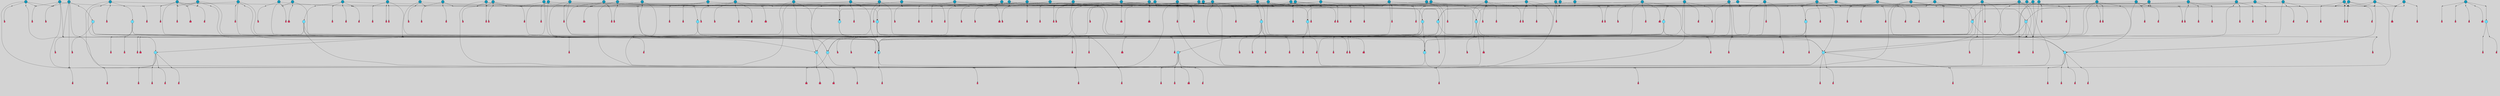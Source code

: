 // File exported with GEGELATI v1.3.1
// On the 2024-04-08 17:48:20
// With the File::TPGGraphDotExporter
digraph{
	graph[pad = "0.212, 0.055" bgcolor = lightgray]
	node[shape=circle style = filled label = ""]
		T3 [fillcolor="#66ddff"]
		T7 [fillcolor="#66ddff"]
		T9 [fillcolor="#66ddff"]
		T11 [fillcolor="#66ddff"]
		T24 [fillcolor="#66ddff"]
		T27 [fillcolor="#66ddff"]
		T90 [fillcolor="#66ddff"]
		T111 [fillcolor="#66ddff"]
		T129 [fillcolor="#66ddff"]
		T150 [fillcolor="#66ddff"]
		T159 [fillcolor="#66ddff"]
		T193 [fillcolor="#66ddff"]
		T194 [fillcolor="#66ddff"]
		T211 [fillcolor="#66ddff"]
		T212 [fillcolor="#66ddff"]
		T215 [fillcolor="#66ddff"]
		T246 [fillcolor="#66ddff"]
		T255 [fillcolor="#1199bb"]
		T280 [fillcolor="#1199bb"]
		T291 [fillcolor="#1199bb"]
		T294 [fillcolor="#1199bb"]
		T297 [fillcolor="#1199bb"]
		T316 [fillcolor="#1199bb"]
		T319 [fillcolor="#1199bb"]
		T320 [fillcolor="#1199bb"]
		T321 [fillcolor="#66ddff"]
		T322 [fillcolor="#1199bb"]
		T325 [fillcolor="#1199bb"]
		T330 [fillcolor="#1199bb"]
		T333 [fillcolor="#1199bb"]
		T354 [fillcolor="#1199bb"]
		T382 [fillcolor="#1199bb"]
		T399 [fillcolor="#66ddff"]
		T410 [fillcolor="#1199bb"]
		T411 [fillcolor="#1199bb"]
		T412 [fillcolor="#1199bb"]
		T414 [fillcolor="#1199bb"]
		T418 [fillcolor="#1199bb"]
		T419 [fillcolor="#1199bb"]
		T420 [fillcolor="#1199bb"]
		T421 [fillcolor="#1199bb"]
		T422 [fillcolor="#1199bb"]
		T424 [fillcolor="#1199bb"]
		T425 [fillcolor="#1199bb"]
		T426 [fillcolor="#66ddff"]
		T391 [fillcolor="#1199bb"]
		T429 [fillcolor="#1199bb"]
		T431 [fillcolor="#1199bb"]
		T432 [fillcolor="#1199bb"]
		T433 [fillcolor="#1199bb"]
		T434 [fillcolor="#1199bb"]
		T435 [fillcolor="#66ddff"]
		T436 [fillcolor="#1199bb"]
		T437 [fillcolor="#1199bb"]
		T440 [fillcolor="#1199bb"]
		T116 [fillcolor="#1199bb"]
		T443 [fillcolor="#1199bb"]
		T444 [fillcolor="#1199bb"]
		T448 [fillcolor="#1199bb"]
		T279 [fillcolor="#1199bb"]
		T451 [fillcolor="#1199bb"]
		T454 [fillcolor="#66ddff"]
		T455 [fillcolor="#1199bb"]
		T457 [fillcolor="#66ddff"]
		T459 [fillcolor="#1199bb"]
		T461 [fillcolor="#1199bb"]
		T463 [fillcolor="#1199bb"]
		T466 [fillcolor="#1199bb"]
		T467 [fillcolor="#1199bb"]
		T469 [fillcolor="#1199bb"]
		T471 [fillcolor="#1199bb"]
		T472 [fillcolor="#1199bb"]
		T474 [fillcolor="#1199bb"]
		T477 [fillcolor="#1199bb"]
		T479 [fillcolor="#1199bb"]
		T480 [fillcolor="#1199bb"]
		T482 [fillcolor="#1199bb"]
		T483 [fillcolor="#1199bb"]
		T484 [fillcolor="#1199bb"]
		T485 [fillcolor="#1199bb"]
		T486 [fillcolor="#1199bb"]
		T487 [fillcolor="#1199bb"]
		T488 [fillcolor="#1199bb"]
		T489 [fillcolor="#1199bb"]
		T490 [fillcolor="#1199bb"]
		T492 [fillcolor="#1199bb"]
		T493 [fillcolor="#1199bb"]
		T501 [fillcolor="#1199bb"]
		T502 [fillcolor="#1199bb"]
		T504 [fillcolor="#1199bb"]
		T506 [fillcolor="#1199bb"]
		T507 [fillcolor="#1199bb"]
		T508 [fillcolor="#66ddff"]
		T509 [fillcolor="#1199bb"]
		T510 [fillcolor="#1199bb"]
		T511 [fillcolor="#1199bb"]
		T512 [fillcolor="#1199bb"]
		T513 [fillcolor="#1199bb"]
		T514 [fillcolor="#1199bb"]
		T515 [fillcolor="#1199bb"]
		T516 [fillcolor="#1199bb"]
		T517 [fillcolor="#1199bb"]
		T518 [fillcolor="#1199bb"]
		T519 [fillcolor="#1199bb"]
		P5265 [fillcolor="#cccccc" shape=point] //6|
		I5265 [shape=box style=invis label="6|1&2|6#1|7&#92;n10|7&2|0#1|5&#92;n9|4&0|1#2|2&#92;n8|6&0|0#1|0&#92;n"]
		P5265 -> I5265[style=invis]
		A4218 [fillcolor="#ff3366" shape=box margin=0.03 width=0 height=0 label="3"]
		T3 -> P5265 -> A4218
		P5266 [fillcolor="#cccccc" shape=point] //3|
		I5266 [shape=box style=invis label="7|6&2|4#0|2&#92;n10|3&2|7#1|4&#92;n11|6&0|4#0|1&#92;n7|1&0|0#2|6&#92;n7|6&0|3#2|6&#92;n4|0&2|6#0|1&#92;n4|4&2|5#0|2&#92;n4|6&0|4#2|7&#92;n10|0&2|3#1|5&#92;n2|6&0|5#0|2&#92;n1|0&2|3#0|7&#92;n1|6&2|0#0|5&#92;n6|2&0|1#0|7&#92;n9|2&0|3#2|7&#92;n5|3&0|6#0|6&#92;n1|7&2|5#2|3&#92;n8|1&2|7#0|6&#92;n1|0&2|5#2|1&#92;n7|1&2|2#2|5&#92;n7|4&2|6#0|3&#92;n"]
		P5266 -> I5266[style=invis]
		A4219 [fillcolor="#ff3366" shape=box margin=0.03 width=0 height=0 label="4"]
		T3 -> P5266 -> A4219
		P5267 [fillcolor="#cccccc" shape=point] //-3|
		I5267 [shape=box style=invis label="1|6&2|7#0|7&#92;n10|2&0|7#1|3&#92;n9|6&2|7#2|2&#92;n5|3&0|7#0|7&#92;n1|6&2|3#0|0&#92;n2|3&2|3#2|2&#92;n5|1&2|6#0|6&#92;n"]
		P5267 -> I5267[style=invis]
		A4220 [fillcolor="#ff3366" shape=box margin=0.03 width=0 height=0 label="7"]
		T7 -> P5267 -> A4220
		P5268 [fillcolor="#cccccc" shape=point] //5|
		I5268 [shape=box style=invis label="0|5&2|3#0|1&#92;n0|6&2|1#2|4&#92;n6|2&2|6#0|7&#92;n7|4&0|3#0|1&#92;n5|4&0|7#1|6&#92;n9|1&0|5#2|2&#92;n6|3&2|3#1|7&#92;n11|7&2|4#1|6&#92;n2|5&0|1#0|0&#92;n4|7&0|0#0|2&#92;n6|2&0|6#0|0&#92;n2|1&2|6#2|4&#92;n10|0&2|0#1|0&#92;n6|6&2|4#0|6&#92;n"]
		P5268 -> I5268[style=invis]
		A4221 [fillcolor="#ff3366" shape=box margin=0.03 width=0 height=0 label="8"]
		T7 -> P5268 -> A4221
		P5269 [fillcolor="#cccccc" shape=point] //-6|
		I5269 [shape=box style=invis label="11|1&0|7#2|0&#92;n10|4&0|1#1|0&#92;n4|3&2|4#2|1&#92;n0|5&2|0#0|0&#92;n6|1&0|0#0|3&#92;n8|2&2|0#0|4&#92;n11|4&2|0#1|6&#92;n7|0&2|6#2|3&#92;n5|3&2|6#2|0&#92;n2|0&2|0#0|4&#92;n"]
		P5269 -> I5269[style=invis]
		A4222 [fillcolor="#ff3366" shape=box margin=0.03 width=0 height=0 label="9"]
		T9 -> P5269 -> A4222
		P5270 [fillcolor="#cccccc" shape=point] //2|
		I5270 [shape=box style=invis label="6|3&2|7#1|4&#92;n8|6&0|0#2|5&#92;n2|1&0|2#0|3&#92;n8|7&0|6#0|4&#92;n2|1&2|0#0|1&#92;n0|0&2|2#2|3&#92;n6|6&0|7#2|1&#92;n6|1&0|7#2|6&#92;n5|4&2|7#0|4&#92;n0|3&0|4#2|0&#92;n11|0&2|0#2|5&#92;n4|5&2|5#2|4&#92;n5|7&0|6#0|4&#92;n9|7&2|5#0|3&#92;n5|4&2|1#0|3&#92;n5|3&0|1#1|7&#92;n0|4&0|3#2|5&#92;n"]
		P5270 -> I5270[style=invis]
		A4223 [fillcolor="#ff3366" shape=box margin=0.03 width=0 height=0 label="10"]
		T9 -> P5270 -> A4223
		P5271 [fillcolor="#cccccc" shape=point] //6|
		I5271 [shape=box style=invis label="3|0&2|7#2|2&#92;n3|2&0|4#2|5&#92;n5|1&0|2#1|0&#92;n8|7&0|1#2|0&#92;n8|5&0|3#0|6&#92;n0|2&0|2#2|3&#92;n1|5&2|5#0|5&#92;n5|6&0|6#0|7&#92;n6|7&0|0#2|6&#92;n1|2&2|3#0|0&#92;n7|7&2|3#0|4&#92;n0|7&2|7#0|6&#92;n1|0&2|2#2|7&#92;n4|4&0|1#0|0&#92;n"]
		P5271 -> I5271[style=invis]
		A4224 [fillcolor="#ff3366" shape=box margin=0.03 width=0 height=0 label="11"]
		T11 -> P5271 -> A4224
		P5272 [fillcolor="#cccccc" shape=point] //-4|
		I5272 [shape=box style=invis label="4|1&0|4#2|6&#92;n1|2&2|2#2|0&#92;n1|2&2|0#0|6&#92;n8|4&2|3#2|5&#92;n5|5&2|1#1|0&#92;n"]
		P5272 -> I5272[style=invis]
		A4225 [fillcolor="#ff3366" shape=box margin=0.03 width=0 height=0 label="12"]
		T11 -> P5272 -> A4225
		P5273 [fillcolor="#cccccc" shape=point] //1|
		I5273 [shape=box style=invis label="5|1&0|6#2|7&#92;n2|4&0|4#2|2&#92;n0|6&0|5#0|4&#92;n10|6&2|5#1|6&#92;n9|3&0|1#1|7&#92;n10|3&2|2#1|0&#92;n5|0&0|0#2|1&#92;n11|3&2|3#1|5&#92;n10|3&0|1#1|0&#92;n2|4&0|1#0|1&#92;n0|2&0|3#2|4&#92;n9|2&2|1#2|5&#92;n11|7&2|6#2|6&#92;n"]
		P5273 -> I5273[style=invis]
		T24 -> P5273 -> T7
		P5274 [fillcolor="#cccccc" shape=point] //5|
		I5274 [shape=box style=invis label="3|0&2|0#0|1&#92;n3|0&0|7#0|1&#92;n5|3&0|2#2|6&#92;n4|4&2|4#2|6&#92;n11|2&0|7#1|6&#92;n2|7&2|2#2|5&#92;n9|3&2|6#2|7&#92;n7|7&0|0#0|4&#92;n6|1&2|4#2|3&#92;n5|4&2|0#1|6&#92;n1|3&0|7#0|4&#92;n"]
		P5274 -> I5274[style=invis]
		A4226 [fillcolor="#ff3366" shape=box margin=0.03 width=0 height=0 label="7"]
		T24 -> P5274 -> A4226
		P5275 [fillcolor="#cccccc" shape=point] //-2|
		I5275 [shape=box style=invis label="4|1&0|4#0|3&#92;n4|2&0|5#2|0&#92;n5|5&2|6#0|5&#92;n1|4&0|1#0|2&#92;n6|3&2|7#1|5&#92;n0|4&2|0#0|3&#92;n8|5&2|5#1|2&#92;n10|7&2|7#1|1&#92;n3|4&0|0#2|1&#92;n3|6&2|5#2|5&#92;n8|3&0|1#0|7&#92;n10|0&2|7#1|3&#92;n4|1&2|4#0|1&#92;n9|3&2|0#0|4&#92;n3|6&2|0#0|4&#92;n1|2&0|6#2|1&#92;n4|0&2|1#2|2&#92;n"]
		P5275 -> I5275[style=invis]
		A4227 [fillcolor="#ff3366" shape=box margin=0.03 width=0 height=0 label="14"]
		T24 -> P5275 -> A4227
		P5276 [fillcolor="#cccccc" shape=point] //2|
		I5276 [shape=box style=invis label="9|1&2|3#0|1&#92;n5|2&2|0#2|4&#92;n3|6&2|5#2|7&#92;n7|0&2|5#0|4&#92;n1|2&0|3#0|5&#92;n7|3&2|7#0|0&#92;n"]
		P5276 -> I5276[style=invis]
		A4228 [fillcolor="#ff3366" shape=box margin=0.03 width=0 height=0 label="2"]
		T27 -> P5276 -> A4228
		P5277 [fillcolor="#cccccc" shape=point] //-6|
		I5277 [shape=box style=invis label="7|5&0|4#0|4&#92;n11|0&2|5#2|1&#92;n"]
		P5277 -> I5277[style=invis]
		A4229 [fillcolor="#ff3366" shape=box margin=0.03 width=0 height=0 label="3"]
		T27 -> P5277 -> A4229
		T27 -> P5266
		P5278 [fillcolor="#cccccc" shape=point] //0|
		I5278 [shape=box style=invis label="2|5&0|1#0|6&#92;n6|1&2|2#2|7&#92;n8|0&0|3#1|4&#92;n4|3&2|5#2|4&#92;n8|1&2|4#0|0&#92;n6|6&0|1#2|6&#92;n11|7&2|4#2|5&#92;n6|2&2|4#0|2&#92;n8|5&2|4#2|4&#92;n2|1&2|1#2|2&#92;n2|7&2|5#2|6&#92;n9|7&0|5#0|4&#92;n1|2&0|5#2|6&#92;n4|2&2|3#2|7&#92;n3|3&2|1#0|2&#92;n"]
		P5278 -> I5278[style=invis]
		A4230 [fillcolor="#ff3366" shape=box margin=0.03 width=0 height=0 label="5"]
		T27 -> P5278 -> A4230
		P5279 [fillcolor="#cccccc" shape=point] //0|
		I5279 [shape=box style=invis label="4|0&0|3#2|7&#92;n10|2&0|3#1|7&#92;n3|5&0|2#0|3&#92;n4|5&0|0#2|1&#92;n10|7&2|0#1|2&#92;n5|3&2|3#1|6&#92;n9|5&2|0#0|4&#92;n5|4&2|7#0|2&#92;n10|3&2|7#1|4&#92;n7|2&0|1#2|6&#92;n8|6&0|5#0|5&#92;n8|7&2|3#0|5&#92;n2|6&2|4#0|0&#92;n"]
		P5279 -> I5279[style=invis]
		A4231 [fillcolor="#ff3366" shape=box margin=0.03 width=0 height=0 label="5"]
		T27 -> P5279 -> A4231
		P5280 [fillcolor="#cccccc" shape=point] //-2|
		I5280 [shape=box style=invis label="8|4&2|1#2|5&#92;n4|1&0|7#2|1&#92;n5|7&2|3#2|2&#92;n10|4&2|5#1|7&#92;n10|0&2|6#1|3&#92;n4|5&2|7#0|6&#92;n9|5&2|4#0|4&#92;n2|4&0|5#0|7&#92;n11|1&2|4#2|6&#92;n5|6&0|7#1|2&#92;n2|7&2|7#2|6&#92;n5|2&0|5#1|5&#92;n3|0&0|6#0|2&#92;n4|0&0|4#2|4&#92;n4|4&2|6#0|7&#92;n10|6&2|0#1|4&#92;n9|7&0|3#1|4&#92;n1|4&2|6#0|3&#92;n11|5&2|6#0|3&#92;n0|3&0|5#0|1&#92;n"]
		P5280 -> I5280[style=invis]
		A4232 [fillcolor="#ff3366" shape=box margin=0.03 width=0 height=0 label="13"]
		T90 -> P5280 -> A4232
		P5281 [fillcolor="#cccccc" shape=point] //4|
		I5281 [shape=box style=invis label="7|1&2|6#1|3&#92;n10|1&0|3#1|6&#92;n8|5&2|3#2|1&#92;n11|5&0|0#2|6&#92;n4|1&0|6#0|0&#92;n11|1&0|2#0|3&#92;n2|0&2|1#0|7&#92;n"]
		P5281 -> I5281[style=invis]
		A4233 [fillcolor="#ff3366" shape=box margin=0.03 width=0 height=0 label="2"]
		T90 -> P5281 -> A4233
		P5282 [fillcolor="#cccccc" shape=point] //7|
		I5282 [shape=box style=invis label="10|3&0|1#1|4&#92;n4|6&0|0#0|2&#92;n4|5&0|6#0|0&#92;n4|3&0|6#2|1&#92;n7|0&0|3#1|2&#92;n4|7&0|6#0|5&#92;n7|6&0|7#0|6&#92;n6|6&0|0#0|3&#92;n11|1&0|4#2|5&#92;n10|2&0|3#1|2&#92;n"]
		P5282 -> I5282[style=invis]
		A4234 [fillcolor="#ff3366" shape=box margin=0.03 width=0 height=0 label="4"]
		T90 -> P5282 -> A4234
		P5283 [fillcolor="#cccccc" shape=point] //-3|
		I5283 [shape=box style=invis label="8|1&2|3#0|5&#92;n0|6&0|5#0|5&#92;n3|7&2|1#0|6&#92;n3|5&0|1#0|0&#92;n9|5&2|0#0|4&#92;n3|5&0|2#0|3&#92;n10|6&2|4#1|0&#92;n9|4&2|7#2|6&#92;n1|7&2|5#2|2&#92;n"]
		P5283 -> I5283[style=invis]
		A4235 [fillcolor="#ff3366" shape=box margin=0.03 width=0 height=0 label="5"]
		T90 -> P5283 -> A4235
		P5284 [fillcolor="#cccccc" shape=point] //-7|
		I5284 [shape=box style=invis label="3|0&2|0#0|1&#92;n1|1&0|2#0|4&#92;n11|2&0|7#1|6&#92;n9|7&0|0#0|4&#92;n3|0&0|7#0|1&#92;n9|3&2|6#2|7&#92;n5|3&0|2#2|6&#92;n6|1&2|4#2|3&#92;n5|4&2|0#1|6&#92;n1|3&0|7#0|7&#92;n"]
		P5284 -> I5284[style=invis]
		A4236 [fillcolor="#ff3366" shape=box margin=0.03 width=0 height=0 label="7"]
		T90 -> P5284 -> A4236
		P5285 [fillcolor="#cccccc" shape=point] //-5|
		I5285 [shape=box style=invis label="0|0&2|3#0|2&#92;n10|5&0|6#1|3&#92;n7|3&0|6#2|3&#92;n3|4&0|6#0|6&#92;n10|5&0|2#1|1&#92;n5|0&0|1#0|3&#92;n6|6&2|5#1|5&#92;n7|4&0|2#1|7&#92;n5|7&0|1#2|5&#92;n1|5&0|0#0|3&#92;n7|5&2|1#2|6&#92;n9|0&0|2#0|0&#92;n4|0&2|4#0|0&#92;n4|6&0|0#2|3&#92;n3|1&0|6#2|5&#92;n7|7&2|1#2|3&#92;n9|4&2|2#0|6&#92;n"]
		P5285 -> I5285[style=invis]
		T111 -> P5285 -> T9
		P5286 [fillcolor="#cccccc" shape=point] //7|
		I5286 [shape=box style=invis label="7|4&2|1#2|0&#92;n4|1&2|4#2|3&#92;n5|0&2|0#2|2&#92;n6|1&2|4#2|6&#92;n"]
		P5286 -> I5286[style=invis]
		A4237 [fillcolor="#ff3366" shape=box margin=0.03 width=0 height=0 label="9"]
		T111 -> P5286 -> A4237
		P5287 [fillcolor="#cccccc" shape=point] //2|
		I5287 [shape=box style=invis label="3|0&2|0#0|1&#92;n11|2&0|7#1|6&#92;n8|7&2|4#0|5&#92;n5|3&0|2#2|6&#92;n4|4&2|4#2|6&#92;n3|0&0|7#0|1&#92;n2|7&2|2#2|5&#92;n9|3&2|6#2|7&#92;n7|7&0|0#0|4&#92;n6|1&2|4#1|3&#92;n5|4&2|0#1|6&#92;n1|3&0|7#0|4&#92;n"]
		P5287 -> I5287[style=invis]
		A4238 [fillcolor="#ff3366" shape=box margin=0.03 width=0 height=0 label="7"]
		T111 -> P5287 -> A4238
		T111 -> P5269
		P5288 [fillcolor="#cccccc" shape=point] //8|
		I5288 [shape=box style=invis label="9|0&0|1#2|0&#92;n10|1&2|5#1|4&#92;n8|2&2|6#0|4&#92;n2|4&2|5#2|3&#92;n4|2&2|2#0|2&#92;n7|5&0|2#0|0&#92;n8|2&2|1#1|3&#92;n8|7&0|7#2|1&#92;n1|1&0|0#0|7&#92;n5|6&2|5#1|0&#92;n6|6&2|5#0|0&#92;n11|4&0|3#2|6&#92;n4|2&2|4#0|7&#92;n5|6&0|1#2|0&#92;n11|3&0|2#0|7&#92;n"]
		P5288 -> I5288[style=invis]
		A4239 [fillcolor="#ff3366" shape=box margin=0.03 width=0 height=0 label="6"]
		T129 -> P5288 -> A4239
		T129 -> P5274
		P5289 [fillcolor="#cccccc" shape=point] //10|
		I5289 [shape=box style=invis label="4|5&2|7#2|1&#92;n1|7&2|3#0|6&#92;n3|5&2|2#0|3&#92;n10|3&0|7#1|4&#92;n7|1&0|4#2|6&#92;n10|2&0|3#1|7&#92;n9|5&2|0#0|4&#92;n4|0&0|3#2|7&#92;n11|4&2|6#1|2&#92;n5|4&2|7#0|2&#92;n2|6&2|4#0|0&#92;n6|5&0|7#2|1&#92;n5|3&2|3#1|6&#92;n10|7&2|0#1|2&#92;n"]
		P5289 -> I5289[style=invis]
		A4240 [fillcolor="#ff3366" shape=box margin=0.03 width=0 height=0 label="5"]
		T129 -> P5289 -> A4240
		P5290 [fillcolor="#cccccc" shape=point] //5|
		I5290 [shape=box style=invis label="9|4&2|3#1|3&#92;n0|4&2|4#0|5&#92;n6|1&2|6#2|5&#92;n4|0&0|5#2|0&#92;n"]
		P5290 -> I5290[style=invis]
		A4241 [fillcolor="#ff3366" shape=box margin=0.03 width=0 height=0 label="7"]
		T129 -> P5290 -> A4241
		P5291 [fillcolor="#cccccc" shape=point] //6|
		I5291 [shape=box style=invis label="9|4&2|7#0|6&#92;n8|4&0|1#1|0&#92;n1|3&0|0#2|1&#92;n2|4&0|6#2|2&#92;n5|1&2|5#0|7&#92;n3|0&0|3#2|6&#92;n2|2&2|6#0|2&#92;n8|4&0|4#2|2&#92;n5|1&2|4#0|3&#92;n9|4&0|6#0|6&#92;n5|0&2|2#1|5&#92;n11|7&0|0#1|1&#92;n0|4&0|3#0|3&#92;n7|7&2|4#2|5&#92;n1|5&0|1#2|1&#92;n"]
		P5291 -> I5291[style=invis]
		A4242 [fillcolor="#ff3366" shape=box margin=0.03 width=0 height=0 label="1"]
		T129 -> P5291 -> A4242
		P5292 [fillcolor="#cccccc" shape=point] //-3|
		I5292 [shape=box style=invis label="2|6&0|0#0|7&#92;n9|6&2|0#0|6&#92;n3|0&0|5#0|1&#92;n5|5&0|4#0|3&#92;n6|1&2|4#2|3&#92;n2|7&2|2#2|5&#92;n5|3&0|2#2|6&#92;n7|7&0|0#0|4&#92;n5|4&2|0#1|6&#92;n9|3&2|6#2|7&#92;n1|3&0|7#0|4&#92;n"]
		P5292 -> I5292[style=invis]
		A4243 [fillcolor="#ff3366" shape=box margin=0.03 width=0 height=0 label="7"]
		T150 -> P5292 -> A4243
		P5293 [fillcolor="#cccccc" shape=point] //4|
		I5293 [shape=box style=invis label="6|0&0|7#1|0&#92;n8|6&2|6#2|7&#92;n"]
		P5293 -> I5293[style=invis]
		A4244 [fillcolor="#ff3366" shape=box margin=0.03 width=0 height=0 label="3"]
		T150 -> P5293 -> A4244
		P5294 [fillcolor="#cccccc" shape=point] //0|
		I5294 [shape=box style=invis label="2|5&0|1#0|6&#92;n6|1&2|2#2|7&#92;n8|0&0|3#1|4&#92;n11|7&2|4#2|5&#92;n8|1&2|4#0|0&#92;n6|6&0|1#2|6&#92;n7|0&2|4#1|0&#92;n4|1&2|5#2|4&#92;n6|2&2|4#0|2&#92;n8|5&2|4#2|4&#92;n2|1&2|1#2|2&#92;n2|7&2|5#2|6&#92;n9|7&0|5#0|4&#92;n1|2&0|5#2|6&#92;n4|2&2|3#2|7&#92;n3|3&2|1#0|2&#92;n"]
		P5294 -> I5294[style=invis]
		A4245 [fillcolor="#ff3366" shape=box margin=0.03 width=0 height=0 label="5"]
		T150 -> P5294 -> A4245
		P5295 [fillcolor="#cccccc" shape=point] //-8|
		I5295 [shape=box style=invis label="7|5&0|4#2|4&#92;n"]
		P5295 -> I5295[style=invis]
		A4246 [fillcolor="#ff3366" shape=box margin=0.03 width=0 height=0 label="3"]
		T150 -> P5295 -> A4246
		P5296 [fillcolor="#cccccc" shape=point] //7|
		I5296 [shape=box style=invis label="1|6&2|7#0|7&#92;n9|6&2|7#2|2&#92;n10|2&0|7#1|0&#92;n1|6&2|3#0|0&#92;n5|0&2|2#1|1&#92;n2|3&2|3#2|2&#92;n5|1&2|6#0|6&#92;n"]
		P5296 -> I5296[style=invis]
		T150 -> P5296 -> T90
		P5297 [fillcolor="#cccccc" shape=point] //7|
		I5297 [shape=box style=invis label="7|0&2|1#2|0&#92;n9|7&2|1#1|7&#92;n8|2&0|1#1|0&#92;n6|6&0|2#1|1&#92;n2|2&0|5#0|0&#92;n5|7&0|0#2|1&#92;n5|1&2|5#1|5&#92;n4|7&2|4#2|3&#92;n10|5&2|2#1|5&#92;n1|3&2|2#2|0&#92;n10|2&2|6#1|5&#92;n"]
		P5297 -> I5297[style=invis]
		A4247 [fillcolor="#ff3366" shape=box margin=0.03 width=0 height=0 label="1"]
		T159 -> P5297 -> A4247
		P5298 [fillcolor="#cccccc" shape=point] //7|
		I5298 [shape=box style=invis label="7|4&2|7#0|4&#92;n4|6&0|1#2|5&#92;n2|1&2|3#0|0&#92;n4|3&2|0#0|1&#92;n0|0&2|7#2|7&#92;n7|7&0|5#2|3&#92;n5|0&2|1#2|2&#92;n10|0&0|4#1|2&#92;n4|4&0|7#0|0&#92;n6|7&0|2#0|1&#92;n1|4&2|5#0|4&#92;n"]
		P5298 -> I5298[style=invis]
		A4248 [fillcolor="#ff3366" shape=box margin=0.03 width=0 height=0 label="0"]
		T159 -> P5298 -> A4248
		P5299 [fillcolor="#cccccc" shape=point] //5|
		I5299 [shape=box style=invis label="0|5&2|3#0|1&#92;n0|6&2|1#2|4&#92;n6|2&2|6#0|7&#92;n9|0&2|7#1|1&#92;n7|4&0|3#0|1&#92;n11|7&2|4#1|6&#92;n9|1&0|5#2|2&#92;n5|4&0|7#1|6&#92;n2|5&0|1#0|0&#92;n4|7&0|0#0|2&#92;n6|2&0|6#0|0&#92;n2|1&2|6#2|4&#92;n10|0&0|0#1|0&#92;n6|6&2|4#0|6&#92;n"]
		P5299 -> I5299[style=invis]
		T159 -> P5299 -> T129
		P5300 [fillcolor="#cccccc" shape=point] //-2|
		I5300 [shape=box style=invis label="1|0&0|3#0|3&#92;n2|7&0|4#0|4&#92;n11|6&2|1#1|4&#92;n6|1&2|5#0|0&#92;n2|0&2|0#0|6&#92;n1|3&2|1#0|4&#92;n"]
		P5300 -> I5300[style=invis]
		A4249 [fillcolor="#ff3366" shape=box margin=0.03 width=0 height=0 label="2"]
		T193 -> P5300 -> A4249
		P5301 [fillcolor="#cccccc" shape=point] //3|
		I5301 [shape=box style=invis label="5|4&2|7#0|4&#92;n0|4&0|3#2|5&#92;n8|6&0|0#2|5&#92;n2|1&0|2#0|3&#92;n9|7&0|6#0|4&#92;n0|0&2|2#2|3&#92;n6|6&0|7#2|1&#92;n6|1&0|7#2|6&#92;n0|3&0|4#2|0&#92;n11|0&2|0#2|5&#92;n4|5&2|5#2|4&#92;n5|3&0|1#1|7&#92;n9|7&2|2#0|3&#92;n5|4&2|1#0|3&#92;n5|0&0|6#0|4&#92;n0|0&0|1#2|0&#92;n"]
		P5301 -> I5301[style=invis]
		A4250 [fillcolor="#ff3366" shape=box margin=0.03 width=0 height=0 label="10"]
		T193 -> P5301 -> A4250
		P5302 [fillcolor="#cccccc" shape=point] //-1|
		I5302 [shape=box style=invis label="1|7&2|1#0|6&#92;n8|1&2|3#0|5&#92;n10|6&2|7#1|0&#92;n1|7&2|5#0|2&#92;n0|3&0|3#2|2&#92;n3|5&0|1#0|0&#92;n3|5&0|2#0|3&#92;n1|5&2|0#0|4&#92;n5|7&2|2#2|5&#92;n4|0&2|3#0|3&#92;n"]
		P5302 -> I5302[style=invis]
		T193 -> P5302 -> T3
		P5303 [fillcolor="#cccccc" shape=point] //10|
		I5303 [shape=box style=invis label="6|1&2|4#2|3&#92;n3|0&0|7#0|1&#92;n5|3&0|2#2|6&#92;n4|4&0|4#2|6&#92;n5|4&2|0#1|6&#92;n10|5&0|6#1|5&#92;n2|5&2|1#2|2&#92;n1|3&0|7#0|4&#92;n3|0&2|0#0|1&#92;n11|2&0|5#1|6&#92;n9|3&2|6#2|7&#92;n7|7&0|0#0|4&#92;n"]
		P5303 -> I5303[style=invis]
		A4251 [fillcolor="#ff3366" shape=box margin=0.03 width=0 height=0 label="7"]
		T193 -> P5303 -> A4251
		P5304 [fillcolor="#cccccc" shape=point] //5|
		I5304 [shape=box style=invis label="3|0&2|0#2|1&#92;n3|0&0|7#0|1&#92;n5|3&0|2#2|6&#92;n4|4&2|4#2|6&#92;n5|4&2|0#1|6&#92;n2|7&2|2#2|5&#92;n1|3&0|7#0|4&#92;n11|6&2|2#0|7&#92;n7|7&0|0#0|4&#92;n6|1&2|4#2|3&#92;n11|0&0|7#1|6&#92;n9|3&2|6#2|7&#92;n"]
		P5304 -> I5304[style=invis]
		A4252 [fillcolor="#ff3366" shape=box margin=0.03 width=0 height=0 label="7"]
		T194 -> P5304 -> A4252
		P5305 [fillcolor="#cccccc" shape=point] //4|
		I5305 [shape=box style=invis label="7|1&0|6#0|1&#92;n6|7&2|7#1|7&#92;n10|1&2|1#1|1&#92;n9|6&2|2#1|4&#92;n4|7&0|4#2|2&#92;n9|6&0|5#1|1&#92;n10|0&2|6#1|6&#92;n5|1&0|1#2|3&#92;n10|1&0|5#1|0&#92;n3|4&2|3#0|0&#92;n8|2&0|5#2|4&#92;n1|6&2|0#0|0&#92;n2|3&0|1#2|6&#92;n5|2&2|2#1|6&#92;n2|2&0|1#2|1&#92;n3|1&2|7#0|3&#92;n6|7&2|3#0|4&#92;n"]
		P5305 -> I5305[style=invis]
		A4253 [fillcolor="#ff3366" shape=box margin=0.03 width=0 height=0 label="10"]
		T194 -> P5305 -> A4253
		P5306 [fillcolor="#cccccc" shape=point] //-4|
		I5306 [shape=box style=invis label="0|4&0|0#2|7&#92;n8|5&2|4#2|4&#92;n4|3&2|5#2|4&#92;n11|7&2|2#2|5&#92;n6|5&2|2#2|7&#92;n3|2&0|7#0|7&#92;n3|3&2|1#0|3&#92;n2|6&0|3#2|5&#92;n0|1&2|6#2|2&#92;n8|2&0|0#1|6&#92;n0|7&0|5#0|4&#92;n9|5&0|3#2|7&#92;n2|7&2|5#2|6&#92;n9|0&2|0#0|1&#92;n1|2&2|4#0|2&#92;n"]
		P5306 -> I5306[style=invis]
		T194 -> P5306 -> T27
		T194 -> P5298
		P5307 [fillcolor="#cccccc" shape=point] //5|
		I5307 [shape=box style=invis label="3|0&2|0#0|1&#92;n3|0&0|7#0|1&#92;n5|3&0|2#2|6&#92;n4|4&2|4#2|6&#92;n11|2&0|7#1|6&#92;n2|7&2|2#2|5&#92;n9|3&2|6#2|7&#92;n7|7&0|0#0|4&#92;n6|1&2|4#2|3&#92;n5|4&2|0#1|6&#92;n1|3&0|7#0|4&#92;n"]
		P5307 -> I5307[style=invis]
		A4254 [fillcolor="#ff3366" shape=box margin=0.03 width=0 height=0 label="7"]
		T211 -> P5307 -> A4254
		P5308 [fillcolor="#cccccc" shape=point] //10|
		I5308 [shape=box style=invis label="4|5&2|7#2|1&#92;n1|7&2|3#0|6&#92;n3|5&2|2#0|3&#92;n10|3&0|7#1|4&#92;n7|1&0|4#2|6&#92;n10|2&0|3#1|7&#92;n9|5&2|0#0|4&#92;n4|0&0|3#2|7&#92;n11|4&2|6#1|2&#92;n5|4&2|7#0|2&#92;n2|6&2|4#0|0&#92;n6|5&0|7#2|1&#92;n5|3&2|3#1|6&#92;n10|7&2|0#1|2&#92;n"]
		P5308 -> I5308[style=invis]
		A4255 [fillcolor="#ff3366" shape=box margin=0.03 width=0 height=0 label="5"]
		T211 -> P5308 -> A4255
		P5309 [fillcolor="#cccccc" shape=point] //8|
		I5309 [shape=box style=invis label="9|0&0|1#2|0&#92;n10|1&2|5#1|4&#92;n8|2&2|6#0|4&#92;n2|4&2|5#2|3&#92;n4|2&2|2#0|2&#92;n7|5&0|2#0|0&#92;n8|2&2|1#1|3&#92;n8|7&0|7#2|1&#92;n1|1&0|0#0|7&#92;n5|6&2|5#1|0&#92;n6|6&2|5#0|0&#92;n11|4&0|3#2|6&#92;n4|2&2|4#0|7&#92;n5|6&0|1#2|0&#92;n11|3&0|2#0|7&#92;n"]
		P5309 -> I5309[style=invis]
		A4256 [fillcolor="#ff3366" shape=box margin=0.03 width=0 height=0 label="6"]
		T211 -> P5309 -> A4256
		P5310 [fillcolor="#cccccc" shape=point] //5|
		I5310 [shape=box style=invis label="0|5&2|3#0|1&#92;n0|6&2|1#2|4&#92;n6|2&2|6#0|7&#92;n9|0&2|7#1|1&#92;n7|4&0|3#0|1&#92;n11|7&2|4#1|6&#92;n9|1&0|5#2|2&#92;n5|4&0|7#1|6&#92;n2|5&0|1#0|0&#92;n4|7&0|0#0|2&#92;n6|2&0|6#0|0&#92;n2|1&2|6#2|4&#92;n10|0&0|0#1|0&#92;n6|6&2|4#0|6&#92;n"]
		P5310 -> I5310[style=invis]
		T212 -> P5310 -> T211
		P5311 [fillcolor="#cccccc" shape=point] //6|
		I5311 [shape=box style=invis label="9|4&2|7#0|6&#92;n8|4&0|1#1|0&#92;n1|3&0|0#2|1&#92;n2|4&0|6#2|2&#92;n5|1&2|5#0|7&#92;n3|0&0|3#2|6&#92;n2|2&2|6#0|2&#92;n8|4&0|4#2|2&#92;n5|1&2|4#0|3&#92;n9|4&0|6#0|6&#92;n5|0&2|2#1|5&#92;n11|7&0|0#1|1&#92;n0|4&0|3#0|3&#92;n7|7&2|4#2|5&#92;n1|5&0|1#2|1&#92;n"]
		P5311 -> I5311[style=invis]
		A4257 [fillcolor="#ff3366" shape=box margin=0.03 width=0 height=0 label="1"]
		T211 -> P5311 -> A4257
		P5312 [fillcolor="#cccccc" shape=point] //7|
		I5312 [shape=box style=invis label="7|4&2|7#0|4&#92;n4|6&0|1#2|5&#92;n2|1&2|3#0|0&#92;n4|3&2|0#0|1&#92;n0|0&2|7#2|7&#92;n7|7&0|5#2|3&#92;n5|0&2|1#2|2&#92;n10|0&0|4#1|2&#92;n4|4&0|7#0|0&#92;n6|7&0|2#0|1&#92;n1|4&2|5#0|4&#92;n"]
		P5312 -> I5312[style=invis]
		A4258 [fillcolor="#ff3366" shape=box margin=0.03 width=0 height=0 label="0"]
		T212 -> P5312 -> A4258
		P5313 [fillcolor="#cccccc" shape=point] //5|
		I5313 [shape=box style=invis label="9|4&2|3#1|3&#92;n0|4&2|4#0|5&#92;n6|1&2|6#2|5&#92;n4|0&0|5#2|0&#92;n"]
		P5313 -> I5313[style=invis]
		A4259 [fillcolor="#ff3366" shape=box margin=0.03 width=0 height=0 label="7"]
		T211 -> P5313 -> A4259
		P5314 [fillcolor="#cccccc" shape=point] //7|
		I5314 [shape=box style=invis label="7|0&2|1#2|0&#92;n9|7&2|1#1|7&#92;n8|2&0|1#1|0&#92;n6|6&0|2#1|1&#92;n2|2&0|5#0|0&#92;n5|7&0|0#2|1&#92;n5|1&2|5#1|5&#92;n4|7&2|4#2|3&#92;n10|5&2|2#1|5&#92;n1|3&2|2#2|0&#92;n10|2&2|6#1|5&#92;n"]
		P5314 -> I5314[style=invis]
		A4260 [fillcolor="#ff3366" shape=box margin=0.03 width=0 height=0 label="1"]
		T212 -> P5314 -> A4260
		P5315 [fillcolor="#cccccc" shape=point] //-1|
		I5315 [shape=box style=invis label="11|7&2|0#1|7&#92;n1|5&2|4#2|4&#92;n4|3&0|1#0|5&#92;n1|6&0|0#0|4&#92;n8|6&2|4#0|0&#92;n4|0&0|0#0|5&#92;n10|4&2|0#1|0&#92;n9|6&2|5#1|3&#92;n0|7&2|1#0|5&#92;n0|6&2|3#2|0&#92;n4|4&0|5#0|1&#92;n"]
		P5315 -> I5315[style=invis]
		A4261 [fillcolor="#ff3366" shape=box margin=0.03 width=0 height=0 label="12"]
		T215 -> P5315 -> A4261
		P5316 [fillcolor="#cccccc" shape=point] //1|
		I5316 [shape=box style=invis label="9|3&0|0#1|1&#92;n4|6&0|5#0|7&#92;n3|6&0|0#2|0&#92;n6|2&2|5#1|4&#92;n8|7&0|7#0|0&#92;n5|0&2|6#0|6&#92;n"]
		P5316 -> I5316[style=invis]
		A4262 [fillcolor="#ff3366" shape=box margin=0.03 width=0 height=0 label="5"]
		T215 -> P5316 -> A4262
		P5317 [fillcolor="#cccccc" shape=point] //5|
		I5317 [shape=box style=invis label="4|4&0|6#2|1&#92;n7|6&0|1#1|4&#92;n6|2&0|7#1|3&#92;n9|1&2|6#0|7&#92;n1|6&2|3#0|0&#92;n2|3&2|3#2|2&#92;n1|0&2|7#2|7&#92;n10|3&0|7#1|7&#92;n"]
		P5317 -> I5317[style=invis]
		A4263 [fillcolor="#ff3366" shape=box margin=0.03 width=0 height=0 label="7"]
		T215 -> P5317 -> A4263
		T246 -> P5298
		T246 -> P5299
		P5318 [fillcolor="#cccccc" shape=point] //5|
		I5318 [shape=box style=invis label="9|4&2|3#1|3&#92;n0|4&2|4#0|5&#92;n6|1&2|6#2|5&#92;n8|5&2|2#1|7&#92;n0|0&0|5#2|0&#92;n"]
		P5318 -> I5318[style=invis]
		A4264 [fillcolor="#ff3366" shape=box margin=0.03 width=0 height=0 label="7"]
		T246 -> P5318 -> A4264
		T255 -> P5302
		P5319 [fillcolor="#cccccc" shape=point] //-9|
		I5319 [shape=box style=invis label="7|1&0|0#2|6&#92;n1|6&0|4#2|7&#92;n7|6&2|4#0|2&#92;n10|7&2|1#1|3&#92;n7|6&0|3#2|6&#92;n4|0&2|2#2|1&#92;n1|0&0|5#2|3&#92;n6|1&2|6#1|1&#92;n7|4&2|6#1|0&#92;n9|5&0|1#0|2&#92;n9|2&0|3#0|7&#92;n6|0&2|7#0|6&#92;n10|5&2|3#1|5&#92;n10|0&2|7#1|4&#92;n1|0&2|3#0|7&#92;n5|2&0|6#0|6&#92;n2|6&0|1#0|2&#92;n7|4&2|5#0|3&#92;n3|6&2|4#0|5&#92;n1|6&2|0#0|5&#92;n"]
		P5319 -> I5319[style=invis]
		A4265 [fillcolor="#ff3366" shape=box margin=0.03 width=0 height=0 label="4"]
		T255 -> P5319 -> A4265
		P5320 [fillcolor="#cccccc" shape=point] //7|
		I5320 [shape=box style=invis label="9|6&2|6#1|3&#92;n9|7&2|0#1|7&#92;n3|0&2|0#0|0&#92;n1|6&0|0#0|4&#92;n7|4&0|3#0|1&#92;n"]
		P5320 -> I5320[style=invis]
		A4266 [fillcolor="#ff3366" shape=box margin=0.03 width=0 height=0 label="12"]
		T255 -> P5320 -> A4266
		P5321 [fillcolor="#cccccc" shape=point] //-9|
		I5321 [shape=box style=invis label="11|5&0|0#2|6&#92;n8|5&2|3#2|1&#92;n7|1&0|6#1|3&#92;n11|4&0|2#0|1&#92;n9|0&2|7#1|6&#92;n10|1&0|3#1|6&#92;n0|3&0|4#2|5&#92;n5|7&2|3#1|6&#92;n2|0&2|1#0|7&#92;n"]
		P5321 -> I5321[style=invis]
		A4267 [fillcolor="#ff3366" shape=box margin=0.03 width=0 height=0 label="2"]
		T255 -> P5321 -> A4267
		P5322 [fillcolor="#cccccc" shape=point] //-7|
		I5322 [shape=box style=invis label="9|1&2|7#2|1&#92;n7|0&2|0#2|7&#92;n2|3&2|3#2|2&#92;n8|5&2|1#0|3&#92;n5|5&0|7#0|1&#92;n1|6&2|7#0|7&#92;n10|2&0|7#1|3&#92;n6|4&2|2#2|4&#92;n0|6&2|5#0|2&#92;n"]
		P5322 -> I5322[style=invis]
		A4268 [fillcolor="#ff3366" shape=box margin=0.03 width=0 height=0 label="7"]
		T255 -> P5322 -> A4268
		T280 -> P5315
		P5323 [fillcolor="#cccccc" shape=point] //3|
		I5323 [shape=box style=invis label="0|4&2|7#0|0&#92;n2|5&2|1#0|5&#92;n10|3&2|2#1|6&#92;n4|3&2|2#0|5&#92;n5|3&0|0#0|6&#92;n9|4&2|2#0|2&#92;n9|1&0|1#0|4&#92;n8|3&2|6#0|3&#92;n1|2&2|6#0|1&#92;n10|0&2|1#1|5&#92;n"]
		P5323 -> I5323[style=invis]
		A4269 [fillcolor="#ff3366" shape=box margin=0.03 width=0 height=0 label="7"]
		T280 -> P5323 -> A4269
		P5324 [fillcolor="#cccccc" shape=point] //3|
		I5324 [shape=box style=invis label="10|4&0|5#1|2&#92;n10|7&2|3#1|4&#92;n1|5&2|4#0|2&#92;n2|0&2|6#0|3&#92;n2|0&2|4#2|0&#92;n2|5&2|1#0|0&#92;n1|1&2|3#2|1&#92;n11|7&0|5#2|7&#92;n5|0&2|6#0|3&#92;n"]
		P5324 -> I5324[style=invis]
		A4270 [fillcolor="#ff3366" shape=box margin=0.03 width=0 height=0 label="2"]
		T280 -> P5324 -> A4270
		P5325 [fillcolor="#cccccc" shape=point] //-9|
		I5325 [shape=box style=invis label="10|3&0|5#1|7&#92;n9|0&2|4#1|3&#92;n"]
		P5325 -> I5325[style=invis]
		A4271 [fillcolor="#ff3366" shape=box margin=0.03 width=0 height=0 label="3"]
		T280 -> P5325 -> A4271
		T291 -> P5268
		P5326 [fillcolor="#cccccc" shape=point] //-3|
		I5326 [shape=box style=invis label="6|0&2|1#2|4&#92;n0|7&0|5#2|7&#92;n1|7&2|3#0|2&#92;n"]
		P5326 -> I5326[style=invis]
		A4272 [fillcolor="#ff3366" shape=box margin=0.03 width=0 height=0 label="3"]
		T291 -> P5326 -> A4272
		T291 -> P5303
		P5327 [fillcolor="#cccccc" shape=point] //-3|
		I5327 [shape=box style=invis label="5|0&2|1#2|2&#92;n4|6&0|2#2|5&#92;n1|4&2|5#0|4&#92;n4|3&2|0#0|1&#92;n0|0&2|6#2|7&#92;n10|0&0|4#1|2&#92;n4|4&0|7#0|0&#92;n6|1&0|2#0|1&#92;n2|1&2|3#0|0&#92;n"]
		P5327 -> I5327[style=invis]
		A4273 [fillcolor="#ff3366" shape=box margin=0.03 width=0 height=0 label="0"]
		T291 -> P5327 -> A4273
		P5328 [fillcolor="#cccccc" shape=point] //-6|
		I5328 [shape=box style=invis label="11|2&2|4#1|0&#92;n8|1&0|3#0|5&#92;n3|1&0|0#0|1&#92;n7|1&0|1#0|5&#92;n3|5&0|7#0|0&#92;n9|4&2|7#2|6&#92;n10|6&0|4#1|0&#92;n11|5&0|0#1|5&#92;n4|4&0|0#2|1&#92;n0|0&2|3#2|4&#92;n"]
		P5328 -> I5328[style=invis]
		A4274 [fillcolor="#ff3366" shape=box margin=0.03 width=0 height=0 label="5"]
		T294 -> P5328 -> A4274
		P5329 [fillcolor="#cccccc" shape=point] //-6|
		I5329 [shape=box style=invis label="10|4&0|1#1|0&#92;n4|3&2|4#2|1&#92;n11|4&2|0#1|6&#92;n8|3&2|0#0|4&#92;n6|1&0|0#0|3&#92;n0|5&2|0#0|0&#92;n0|5&0|1#2|5&#92;n7|4&2|6#2|3&#92;n5|3&2|6#2|0&#92;n2|2&0|5#0|1&#92;n2|0&2|0#0|4&#92;n"]
		P5329 -> I5329[style=invis]
		A4275 [fillcolor="#ff3366" shape=box margin=0.03 width=0 height=0 label="9"]
		T294 -> P5329 -> A4275
		T294 -> P5291
		P5330 [fillcolor="#cccccc" shape=point] //-2|
		I5330 [shape=box style=invis label="11|0&0|4#1|7&#92;n0|0&0|6#2|6&#92;n2|3&0|4#2|5&#92;n6|2&2|4#2|6&#92;n"]
		P5330 -> I5330[style=invis]
		T294 -> P5330 -> T27
		P5331 [fillcolor="#cccccc" shape=point] //4|
		I5331 [shape=box style=invis label="7|1&0|6#0|1&#92;n5|2&2|5#1|6&#92;n10|1&2|1#1|1&#92;n9|6&2|2#1|4&#92;n4|7&0|4#2|2&#92;n9|6&0|4#1|1&#92;n10|0&2|6#1|6&#92;n5|1&0|1#2|3&#92;n1|6&2|0#0|1&#92;n8|2&0|5#2|4&#92;n3|4&2|3#0|0&#92;n10|1&0|5#1|0&#92;n2|2&0|1#2|1&#92;n3|1&2|7#0|3&#92;n"]
		P5331 -> I5331[style=invis]
		A4276 [fillcolor="#ff3366" shape=box margin=0.03 width=0 height=0 label="10"]
		T294 -> P5331 -> A4276
		P5332 [fillcolor="#cccccc" shape=point] //-10|
		I5332 [shape=box style=invis label="3|2&2|1#2|2&#92;n9|5&2|5#0|4&#92;n7|4&0|6#2|2&#92;n7|7&2|5#1|1&#92;n2|4&0|1#0|1&#92;n1|2&0|6#2|2&#92;n1|0&2|1#0|2&#92;n7|1&2|4#1|1&#92;n2|5&0|5#0|0&#92;n8|3&2|4#1|3&#92;n1|4&0|3#0|2&#92;n11|2&2|5#2|1&#92;n"]
		P5332 -> I5332[style=invis]
		A4277 [fillcolor="#ff3366" shape=box margin=0.03 width=0 height=0 label="1"]
		T297 -> P5332 -> A4277
		P5333 [fillcolor="#cccccc" shape=point] //10|
		I5333 [shape=box style=invis label="1|5&0|6#2|0&#92;n6|1&0|7#1|1&#92;n4|7&2|7#0|5&#92;n7|1&2|7#2|3&#92;n4|0&2|0#0|4&#92;n5|3&2|7#2|7&#92;n9|3&2|6#2|0&#92;n4|1&2|7#0|4&#92;n"]
		P5333 -> I5333[style=invis]
		A4278 [fillcolor="#ff3366" shape=box margin=0.03 width=0 height=0 label="9"]
		T297 -> P5333 -> A4278
		P5334 [fillcolor="#cccccc" shape=point] //4|
		I5334 [shape=box style=invis label="10|1&0|0#1|0&#92;n7|4&0|2#1|7&#92;n10|7&2|3#1|4&#92;n2|5&2|4#2|5&#92;n8|0&0|5#2|0&#92;n5|1&2|6#2|7&#92;n5|5&2|7#2|2&#92;n0|7&0|4#0|5&#92;n"]
		P5334 -> I5334[style=invis]
		A4279 [fillcolor="#ff3366" shape=box margin=0.03 width=0 height=0 label="7"]
		T297 -> P5334 -> A4279
		T297 -> P5302
		P5335 [fillcolor="#cccccc" shape=point] //1|
		I5335 [shape=box style=invis label="0|6&2|3#2|0&#92;n1|2&2|5#2|5&#92;n9|2&2|0#1|7&#92;n2|1&2|6#0|0&#92;n2|6&2|4#0|0&#92;n4|0&0|0#0|5&#92;n0|7&2|1#0|5&#92;n1|1&0|0#0|4&#92;n4|3&0|1#0|3&#92;n7|6&0|6#0|1&#92;n6|0&2|2#1|7&#92;n11|7&0|7#2|6&#92;n3|6&0|2#2|4&#92;n4|4&0|5#0|1&#92;n"]
		P5335 -> I5335[style=invis]
		A4280 [fillcolor="#ff3366" shape=box margin=0.03 width=0 height=0 label="12"]
		T316 -> P5335 -> A4280
		P5336 [fillcolor="#cccccc" shape=point] //1|
		I5336 [shape=box style=invis label="2|2&2|3#0|2&#92;n2|2&0|5#2|5&#92;n8|4&0|1#1|0&#92;n9|7&0|6#0|3&#92;n5|1&2|2#0|7&#92;n10|7&0|7#1|3&#92;n7|7&2|4#2|5&#92;n5|5&0|2#2|1&#92;n2|6&2|2#0|0&#92;n9|3&2|2#2|0&#92;n0|6&0|6#2|2&#92;n7|7&0|1#2|3&#92;n3|6&0|1#0|5&#92;n1|5&0|1#2|7&#92;n"]
		P5336 -> I5336[style=invis]
		A4281 [fillcolor="#ff3366" shape=box margin=0.03 width=0 height=0 label="1"]
		T316 -> P5336 -> A4281
		P5337 [fillcolor="#cccccc" shape=point] //-9|
		I5337 [shape=box style=invis label="4|7&2|6#0|5&#92;n11|3&0|2#2|6&#92;n10|2&2|4#1|6&#92;n3|0&2|6#2|7&#92;n4|3&0|5#0|7&#92;n2|3&0|7#0|7&#92;n10|6&0|7#1|5&#92;n10|1&2|2#1|1&#92;n1|7&0|3#2|6&#92;n"]
		P5337 -> I5337[style=invis]
		A4282 [fillcolor="#ff3366" shape=box margin=0.03 width=0 height=0 label="4"]
		T316 -> P5337 -> A4282
		P5338 [fillcolor="#cccccc" shape=point] //4|
		I5338 [shape=box style=invis label="2|3&2|2#2|5&#92;n1|3&2|0#0|6&#92;n7|7&0|0#0|6&#92;n4|4&2|4#2|6&#92;n7|2&0|4#1|3&#92;n8|0&0|2#2|6&#92;n9|3&2|6#2|7&#92;n6|4&2|3#1|6&#92;n6|4&2|4#2|3&#92;n3|3&2|0#0|1&#92;n"]
		P5338 -> I5338[style=invis]
		A4283 [fillcolor="#ff3366" shape=box margin=0.03 width=0 height=0 label="7"]
		T316 -> P5338 -> A4283
		P5339 [fillcolor="#cccccc" shape=point] //-3|
		I5339 [shape=box style=invis label="5|1&0|6#0|6&#92;n6|3&2|6#0|2&#92;n8|6&2|3#0|5&#92;n1|6&2|3#0|0&#92;n5|3&0|7#1|7&#92;n1|1&2|4#2|2&#92;n5|1&0|7#1|6&#92;n2|0&0|4#2|2&#92;n8|0&0|3#0|7&#92;n6|6&0|7#1|2&#92;n2|6&0|7#2|7&#92;n6|6&0|2#2|3&#92;n5|7&0|6#1|4&#92;n"]
		P5339 -> I5339[style=invis]
		A4284 [fillcolor="#ff3366" shape=box margin=0.03 width=0 height=0 label="7"]
		T316 -> P5339 -> A4284
		T319 -> P5302
		P5340 [fillcolor="#cccccc" shape=point] //10|
		I5340 [shape=box style=invis label="10|2&0|7#1|3&#92;n1|0&2|1#0|1&#92;n5|1&2|7#0|7&#92;n2|3&2|3#2|2&#92;n0|0&2|7#2|2&#92;n"]
		P5340 -> I5340[style=invis]
		A4285 [fillcolor="#ff3366" shape=box margin=0.03 width=0 height=0 label="7"]
		T319 -> P5340 -> A4285
		P5341 [fillcolor="#cccccc" shape=point] //-2|
		I5341 [shape=box style=invis label="11|7&2|0#1|7&#92;n4|3&0|1#2|5&#92;n0|4&2|4#2|7&#92;n1|6&0|0#0|4&#92;n4|0&0|0#0|5&#92;n0|6&2|3#2|0&#92;n9|6&2|5#1|3&#92;n0|7&2|1#2|5&#92;n4|4&0|5#0|1&#92;n10|4&0|0#1|0&#92;n"]
		P5341 -> I5341[style=invis]
		A4286 [fillcolor="#ff3366" shape=box margin=0.03 width=0 height=0 label="12"]
		T319 -> P5341 -> A4286
		P5342 [fillcolor="#cccccc" shape=point] //-10|
		I5342 [shape=box style=invis label="7|1&0|1#2|1&#92;n0|0&2|1#0|6&#92;n7|2&2|0#0|5&#92;n3|0&2|6#0|0&#92;n11|5&0|1#0|6&#92;n0|3&2|6#0|2&#92;n4|0&2|6#2|4&#92;n2|0&0|2#2|2&#92;n7|3&2|4#1|7&#92;n2|3&0|4#2|4&#92;n3|3&0|1#0|0&#92;n5|7&0|7#1|0&#92;n"]
		P5342 -> I5342[style=invis]
		A4287 [fillcolor="#ff3366" shape=box margin=0.03 width=0 height=0 label="2"]
		T319 -> P5342 -> A4287
		P5343 [fillcolor="#cccccc" shape=point] //8|
		I5343 [shape=box style=invis label="5|3&2|1#0|1&#92;n10|6&2|6#1|6&#92;n7|3&2|7#0|0&#92;n7|5&0|0#2|7&#92;n11|5&0|2#0|2&#92;n0|0&2|2#0|5&#92;n7|3&2|0#2|4&#92;n"]
		P5343 -> I5343[style=invis]
		A4288 [fillcolor="#ff3366" shape=box margin=0.03 width=0 height=0 label="2"]
		T319 -> P5343 -> A4288
		P5344 [fillcolor="#cccccc" shape=point] //1|
		I5344 [shape=box style=invis label="6|1&2|4#0|0&#92;n8|2&0|5#0|0&#92;n6|4&2|2#1|2&#92;n6|2&2|1#0|5&#92;n11|5&0|1#0|5&#92;n9|0&2|4#0|7&#92;n3|6&0|1#2|2&#92;n"]
		P5344 -> I5344[style=invis]
		A4289 [fillcolor="#ff3366" shape=box margin=0.03 width=0 height=0 label="7"]
		T320 -> P5344 -> A4289
		T320 -> P5269
		T320 -> P5337
		T320 -> P5337
		T320 -> P5268
		P5345 [fillcolor="#cccccc" shape=point] //-7|
		I5345 [shape=box style=invis label="9|1&2|7#2|1&#92;n7|0&2|0#2|7&#92;n2|3&2|3#2|2&#92;n8|5&2|1#0|3&#92;n5|5&0|7#0|1&#92;n1|6&2|7#0|7&#92;n10|2&0|7#1|3&#92;n6|4&2|2#2|4&#92;n0|6&2|5#0|2&#92;n"]
		P5345 -> I5345[style=invis]
		A4290 [fillcolor="#ff3366" shape=box margin=0.03 width=0 height=0 label="7"]
		T322 -> P5345 -> A4290
		P5346 [fillcolor="#cccccc" shape=point] //-9|
		I5346 [shape=box style=invis label="11|5&0|0#2|6&#92;n8|5&2|3#2|1&#92;n7|1&0|6#1|3&#92;n11|4&0|2#0|1&#92;n9|0&2|7#1|6&#92;n10|1&0|3#1|6&#92;n0|3&0|4#2|5&#92;n5|7&2|3#1|6&#92;n2|0&2|1#0|7&#92;n"]
		P5346 -> I5346[style=invis]
		A4291 [fillcolor="#ff3366" shape=box margin=0.03 width=0 height=0 label="2"]
		T322 -> P5346 -> A4291
		P5347 [fillcolor="#cccccc" shape=point] //-9|
		I5347 [shape=box style=invis label="7|1&0|0#2|6&#92;n1|6&0|4#2|7&#92;n7|6&2|4#0|2&#92;n10|7&2|1#1|3&#92;n7|6&0|3#2|6&#92;n4|0&2|2#2|1&#92;n1|0&0|5#2|3&#92;n6|1&2|6#1|1&#92;n7|4&2|6#1|0&#92;n9|5&0|1#0|2&#92;n9|2&0|3#0|7&#92;n6|0&2|7#0|6&#92;n10|5&2|3#1|5&#92;n10|0&2|7#1|4&#92;n1|0&2|3#0|7&#92;n5|2&0|6#0|6&#92;n2|6&0|1#0|2&#92;n7|4&2|5#0|3&#92;n3|6&2|4#0|5&#92;n1|6&2|0#0|5&#92;n"]
		P5347 -> I5347[style=invis]
		A4292 [fillcolor="#ff3366" shape=box margin=0.03 width=0 height=0 label="4"]
		T322 -> P5347 -> A4292
		P5348 [fillcolor="#cccccc" shape=point] //3|
		I5348 [shape=box style=invis label="7|6&2|4#0|2&#92;n10|3&2|7#1|4&#92;n11|6&0|4#0|1&#92;n7|1&0|0#2|6&#92;n7|6&0|3#2|6&#92;n4|0&2|6#0|1&#92;n4|4&2|5#0|2&#92;n4|6&0|4#2|7&#92;n10|0&2|3#1|5&#92;n2|6&0|5#0|2&#92;n1|0&2|3#0|7&#92;n1|6&2|0#0|5&#92;n6|2&0|1#0|7&#92;n9|2&0|3#2|7&#92;n5|3&0|6#0|6&#92;n1|7&2|5#2|3&#92;n8|1&2|7#0|6&#92;n1|0&2|5#2|1&#92;n7|1&2|2#2|5&#92;n7|4&2|6#0|3&#92;n"]
		P5348 -> I5348[style=invis]
		A4293 [fillcolor="#ff3366" shape=box margin=0.03 width=0 height=0 label="4"]
		T321 -> P5348 -> A4293
		P5349 [fillcolor="#cccccc" shape=point] //6|
		I5349 [shape=box style=invis label="6|1&2|6#1|7&#92;n10|7&2|0#1|5&#92;n9|4&0|1#2|2&#92;n8|6&0|0#1|0&#92;n"]
		P5349 -> I5349[style=invis]
		A4294 [fillcolor="#ff3366" shape=box margin=0.03 width=0 height=0 label="3"]
		T321 -> P5349 -> A4294
		P5350 [fillcolor="#cccccc" shape=point] //7|
		I5350 [shape=box style=invis label="9|6&2|6#1|3&#92;n9|7&2|0#1|7&#92;n3|0&2|0#0|0&#92;n1|6&0|0#0|4&#92;n7|4&0|3#0|1&#92;n"]
		P5350 -> I5350[style=invis]
		A4295 [fillcolor="#ff3366" shape=box margin=0.03 width=0 height=0 label="12"]
		T322 -> P5350 -> A4295
		P5351 [fillcolor="#cccccc" shape=point] //-1|
		I5351 [shape=box style=invis label="1|7&2|1#0|6&#92;n8|1&2|3#0|5&#92;n10|6&2|7#1|0&#92;n1|7&2|5#0|2&#92;n0|3&0|3#2|2&#92;n3|5&0|1#0|0&#92;n3|5&0|2#0|3&#92;n1|5&2|0#0|4&#92;n5|7&2|2#2|5&#92;n4|0&2|3#0|3&#92;n"]
		P5351 -> I5351[style=invis]
		T322 -> P5351 -> T321
		T325 -> P5304
		T325 -> P5305
		T325 -> P5306
		T325 -> P5337
		P5352 [fillcolor="#cccccc" shape=point] //-6|
		I5352 [shape=box style=invis label="11|7&0|6#2|6&#92;n2|4&0|4#2|2&#92;n9|4&2|1#2|5&#92;n6|0&2|2#1|1&#92;n7|3&0|0#0|4&#92;n9|3&0|1#1|7&#92;n10|6&2|5#1|6&#92;n7|1&0|0#0|6&#92;n10|3&2|2#1|0&#92;n5|0&0|0#2|1&#92;n0|7&0|5#2|2&#92;n11|3&2|3#1|5&#92;n10|3&0|1#1|0&#92;n0|0&0|3#2|4&#92;n0|6&0|5#0|4&#92;n5|1&0|6#2|7&#92;n"]
		P5352 -> I5352[style=invis]
		T325 -> P5352 -> T7
		P5353 [fillcolor="#cccccc" shape=point] //5|
		I5353 [shape=box style=invis label="6|7&0|4#1|5&#92;n11|4&2|0#1|6&#92;n5|3&2|6#2|0&#92;n10|2&2|2#1|4&#92;n2|2&2|2#0|3&#92;n2|0&2|0#0|4&#92;n11|1&0|7#2|0&#92;n11|0&2|0#0|0&#92;n3|2&0|3#2|2&#92;n10|1&2|6#1|1&#92;n7|0&2|6#2|4&#92;n"]
		P5353 -> I5353[style=invis]
		A4296 [fillcolor="#ff3366" shape=box margin=0.03 width=0 height=0 label="9"]
		T330 -> P5353 -> A4296
		T330 -> P5310
		P5354 [fillcolor="#cccccc" shape=point] //-2|
		I5354 [shape=box style=invis label="5|2&2|0#2|4&#92;n9|1&2|3#0|1&#92;n3|6&2|5#2|7&#92;n7|0&2|1#0|4&#92;n1|2&0|3#0|5&#92;n7|3&2|7#0|0&#92;n"]
		P5354 -> I5354[style=invis]
		A4297 [fillcolor="#ff3366" shape=box margin=0.03 width=0 height=0 label="2"]
		T330 -> P5354 -> A4297
		P5355 [fillcolor="#cccccc" shape=point] //5|
		I5355 [shape=box style=invis label="11|3&0|0#1|7&#92;n9|6&2|2#1|3&#92;n0|0&0|4#0|3&#92;n8|1&2|4#1|0&#92;n4|4&0|2#0|0&#92;n"]
		P5355 -> I5355[style=invis]
		A4298 [fillcolor="#ff3366" shape=box margin=0.03 width=0 height=0 label="12"]
		T330 -> P5355 -> A4298
		T333 -> P5335
		T333 -> P5337
		P5356 [fillcolor="#cccccc" shape=point] //5|
		I5356 [shape=box style=invis label="7|6&0|1#0|5&#92;n11|3&0|7#1|1&#92;n6|0&0|3#0|6&#92;n3|5&0|2#0|3&#92;n0|7&2|7#2|0&#92;n3|1&2|0#2|2&#92;n"]
		P5356 -> I5356[style=invis]
		T333 -> P5356 -> T3
		P5357 [fillcolor="#cccccc" shape=point] //-3|
		I5357 [shape=box style=invis label="3|7&0|0#0|2&#92;n11|5&0|1#1|1&#92;n4|1&0|6#2|6&#92;n4|0&0|1#0|5&#92;n"]
		P5357 -> I5357[style=invis]
		T333 -> P5357 -> T24
		T354 -> P5344
		T354 -> P5337
		P5358 [fillcolor="#cccccc" shape=point] //-9|
		I5358 [shape=box style=invis label="10|1&2|2#1|1&#92;n4|7&2|6#0|5&#92;n10|2&2|4#1|6&#92;n3|0&2|6#2|7&#92;n10|6&0|7#1|5&#92;n2|3&0|7#0|4&#92;n3|4&2|3#0|2&#92;n11|2&0|2#2|6&#92;n11|0&2|4#1|6&#92;n1|7&0|3#2|6&#92;n"]
		P5358 -> I5358[style=invis]
		A4299 [fillcolor="#ff3366" shape=box margin=0.03 width=0 height=0 label="4"]
		T354 -> P5358 -> A4299
		T354 -> P5268
		P5359 [fillcolor="#cccccc" shape=point] //-5|
		I5359 [shape=box style=invis label="10|6&2|5#1|6&#92;n9|3&0|1#1|7&#92;n2|4&0|1#0|1&#92;n11|3&0|7#1|6&#92;n5|1&0|6#2|7&#92;n8|0&0|0#0|1&#92;n0|6&0|7#0|4&#92;n6|7&2|6#2|6&#92;n11|0&2|3#0|5&#92;n"]
		P5359 -> I5359[style=invis]
		T354 -> P5359 -> T7
		P5360 [fillcolor="#cccccc" shape=point] //-8|
		I5360 [shape=box style=invis label="1|5&0|3#0|2&#92;n7|1&0|4#2|0&#92;n10|0&2|1#1|0&#92;n0|7&0|5#2|7&#92;n"]
		P5360 -> I5360[style=invis]
		A4300 [fillcolor="#ff3366" shape=box margin=0.03 width=0 height=0 label="3"]
		T382 -> P5360 -> A4300
		T382 -> P5303
		T382 -> P5306
		T382 -> P5302
		T382 -> P5268
		P5361 [fillcolor="#cccccc" shape=point] //8|
		I5361 [shape=box style=invis label="2|7&0|2#2|6&#92;n2|0&2|0#0|5&#92;n2|7&0|4#0|4&#92;n0|0&2|6#0|0&#92;n"]
		P5361 -> I5361[style=invis]
		A4301 [fillcolor="#ff3366" shape=box margin=0.03 width=0 height=0 label="2"]
		T399 -> P5361 -> A4301
		T399 -> P5302
		P5362 [fillcolor="#cccccc" shape=point] //-4|
		I5362 [shape=box style=invis label="0|6&2|7#2|4&#92;n4|4&0|4#2|6&#92;n3|0&0|7#0|1&#92;n5|3&0|2#2|6&#92;n1|3&0|7#0|1&#92;n5|4&2|0#1|6&#92;n10|5&0|6#1|5&#92;n2|5&2|1#2|2&#92;n6|1&2|4#2|3&#92;n3|0&2|2#0|1&#92;n11|2&0|5#1|6&#92;n9|3&2|6#2|7&#92;n7|7&0|0#0|4&#92;n8|1&0|1#1|5&#92;n"]
		P5362 -> I5362[style=invis]
		A4302 [fillcolor="#ff3366" shape=box margin=0.03 width=0 height=0 label="7"]
		T399 -> P5362 -> A4302
		P5363 [fillcolor="#cccccc" shape=point] //6|
		I5363 [shape=box style=invis label="3|1&0|2#0|4&#92;n6|0&2|2#1|6&#92;n8|6&2|6#1|0&#92;n6|5&2|4#2|5&#92;n"]
		P5363 -> I5363[style=invis]
		A4303 [fillcolor="#ff3366" shape=box margin=0.03 width=0 height=0 label="2"]
		T399 -> P5363 -> A4303
		P5364 [fillcolor="#cccccc" shape=point] //6|
		I5364 [shape=box style=invis label="7|0&2|5#1|2&#92;n10|6&2|1#1|3&#92;n7|5&0|2#0|7&#92;n10|7&0|1#1|5&#92;n4|6&2|5#0|5&#92;n4|4&0|7#2|7&#92;n"]
		P5364 -> I5364[style=invis]
		A4304 [fillcolor="#ff3366" shape=box margin=0.03 width=0 height=0 label="7"]
		T399 -> P5364 -> A4304
		T410 -> P5344
		P5365 [fillcolor="#cccccc" shape=point] //3|
		I5365 [shape=box style=invis label="10|1&2|2#1|1&#92;n4|7&2|6#0|5&#92;n10|2&2|4#1|6&#92;n1|4&2|1#2|2&#92;n10|1&0|7#1|5&#92;n2|3&0|7#0|4&#92;n3|4&2|3#0|2&#92;n11|2&0|2#2|6&#92;n11|0&2|4#1|6&#92;n3|0&2|6#2|7&#92;n1|7&0|3#2|6&#92;n"]
		P5365 -> I5365[style=invis]
		T410 -> P5365 -> T193
		T410 -> P5268
		P5366 [fillcolor="#cccccc" shape=point] //1|
		I5366 [shape=box style=invis label="10|6&2|5#1|6&#92;n1|0&0|4#2|7&#92;n7|0&0|1#0|1&#92;n8|1&2|6#1|5&#92;n5|1&0|6#2|7&#92;n9|3&2|0#1|7&#92;n9|1&0|7#1|7&#92;n"]
		P5366 -> I5366[style=invis]
		T410 -> P5366 -> T7
		T410 -> P5355
		P5367 [fillcolor="#cccccc" shape=point] //-4|
		I5367 [shape=box style=invis label="9|7&0|0#2|0&#92;n6|6&0|5#2|0&#92;n7|3&0|0#0|4&#92;n6|1&0|2#0|3&#92;n5|5&2|5#0|2&#92;n9|1&0|1#1|1&#92;n11|5&2|7#1|5&#92;n1|6&2|6#2|2&#92;n6|0&0|6#2|5&#92;n0|3&2|4#2|5&#92;n3|5&0|3#0|3&#92;n9|5&2|1#2|2&#92;n"]
		P5367 -> I5367[style=invis]
		T411 -> P5367 -> T9
		P5368 [fillcolor="#cccccc" shape=point] //-10|
		I5368 [shape=box style=invis label="0|3&0|7#0|5&#92;n1|7&0|4#2|6&#92;n7|7&0|0#1|4&#92;n1|0&0|7#0|4&#92;n3|0&0|0#2|1&#92;n4|4&2|4#2|6&#92;n2|7&2|2#2|5&#92;n9|2&2|3#0|1&#92;n5|4&2|0#1|7&#92;n3|1&2|4#2|3&#92;n"]
		P5368 -> I5368[style=invis]
		A4305 [fillcolor="#ff3366" shape=box margin=0.03 width=0 height=0 label="7"]
		T411 -> P5368 -> A4305
		T411 -> P5268
		P5369 [fillcolor="#cccccc" shape=point] //-1|
		I5369 [shape=box style=invis label="7|4&2|7#0|4&#92;n1|4&2|5#0|4&#92;n2|1&2|3#0|0&#92;n4|3&2|0#0|1&#92;n0|0&2|7#2|3&#92;n5|0&2|1#2|2&#92;n10|0&0|4#1|2&#92;n4|4&0|7#0|0&#92;n6|7&0|2#0|1&#92;n11|2&0|1#2|0&#92;n4|6&0|1#2|5&#92;n"]
		P5369 -> I5369[style=invis]
		A4306 [fillcolor="#ff3366" shape=box margin=0.03 width=0 height=0 label="0"]
		T412 -> P5369 -> A4306
		P5370 [fillcolor="#cccccc" shape=point] //6|
		I5370 [shape=box style=invis label="10|4&2|6#1|2&#92;n8|4&0|1#1|0&#92;n0|4&2|6#0|0&#92;n8|4&2|5#2|1&#92;n7|5&2|5#1|0&#92;n3|6&0|6#2|2&#92;n1|7&0|7#0|5&#92;n2|0&0|7#2|4&#92;n2|6&2|2#0|0&#92;n0|7&2|7#0|7&#92;n11|6&0|4#2|2&#92;n5|5&0|0#0|1&#92;n10|1&0|0#1|0&#92;n7|3&0|1#2|5&#92;n9|2&2|7#1|5&#92;n9|4&2|6#2|7&#92;n1|6&2|4#2|2&#92;n3|3&2|2#0|7&#92;n1|6&2|0#0|0&#92;n6|4&2|6#1|0&#92;n"]
		P5370 -> I5370[style=invis]
		A4307 [fillcolor="#ff3366" shape=box margin=0.03 width=0 height=0 label="1"]
		T412 -> P5370 -> A4307
		P5371 [fillcolor="#cccccc" shape=point] //2|
		I5371 [shape=box style=invis label="4|5&2|7#2|1&#92;n1|7&2|3#0|6&#92;n3|5&2|2#0|3&#92;n4|0&0|3#2|7&#92;n7|1&0|4#2|6&#92;n10|3&2|7#1|4&#92;n9|5&2|0#0|4&#92;n10|2&0|3#1|7&#92;n11|4&2|6#1|2&#92;n10|3&2|1#1|6&#92;n5|4&2|7#0|2&#92;n2|6&2|4#0|0&#92;n6|5&0|7#2|1&#92;n5|3&2|3#1|6&#92;n10|4&2|0#1|2&#92;n"]
		P5371 -> I5371[style=invis]
		A4308 [fillcolor="#ff3366" shape=box margin=0.03 width=0 height=0 label="5"]
		T412 -> P5371 -> A4308
		P5372 [fillcolor="#cccccc" shape=point] //9|
		I5372 [shape=box style=invis label="11|0&2|0#1|1&#92;n3|6&0|6#0|0&#92;n1|4&0|0#2|4&#92;n7|5&2|2#1|3&#92;n11|7&2|6#1|7&#92;n5|2&0|6#1|5&#92;n9|5&0|6#0|3&#92;n2|2&2|7#0|5&#92;n9|3&2|2#2|0&#92;n11|0&2|7#0|1&#92;n1|1&2|0#0|1&#92;n6|6&0|6#1|2&#92;n9|7&0|1#0|3&#92;n2|0&2|4#2|5&#92;n2|4&2|2#0|0&#92;n6|1&2|1#1|7&#92;n10|7&2|5#1|6&#92;n11|5&2|7#2|4&#92;n"]
		P5372 -> I5372[style=invis]
		A4309 [fillcolor="#ff3366" shape=box margin=0.03 width=0 height=0 label="1"]
		T412 -> P5372 -> A4309
		T412 -> P5288
		P5373 [fillcolor="#cccccc" shape=point] //-1|
		I5373 [shape=box style=invis label="2|0&0|4#2|2&#92;n8|6&2|3#0|5&#92;n6|3&2|6#2|2&#92;n5|1&0|6#1|6&#92;n7|1&0|7#1|6&#92;n6|6&0|2#2|6&#92;n5|1&0|7#1|6&#92;n1|3&2|1#2|7&#92;n1|6&2|3#0|0&#92;n8|0&0|3#0|7&#92;n2|6&0|7#2|7&#92;n1|1&2|4#2|2&#92;n5|3&0|7#1|5&#92;n5|5&0|6#1|4&#92;n"]
		P5373 -> I5373[style=invis]
		A4310 [fillcolor="#ff3366" shape=box margin=0.03 width=0 height=0 label="7"]
		T414 -> P5373 -> A4310
		P5374 [fillcolor="#cccccc" shape=point] //6|
		I5374 [shape=box style=invis label="2|6&0|1#0|6&#92;n6|1&2|2#2|7&#92;n7|2&2|5#2|2&#92;n2|7&2|5#2|6&#92;n4|3&2|5#2|4&#92;n8|5&2|4#2|4&#92;n6|6&0|1#2|6&#92;n11|7&2|4#2|5&#92;n6|2&2|4#0|2&#92;n8|5&2|7#2|5&#92;n8|0&0|3#1|6&#92;n2|0&2|1#2|2&#92;n8|1&2|4#0|0&#92;n9|7&0|5#0|4&#92;n3|6&0|6#0|3&#92;n1|2&0|5#2|6&#92;n4|2&2|3#2|7&#92;n3|3&2|1#0|2&#92;n"]
		P5374 -> I5374[style=invis]
		T414 -> P5374 -> T111
		T414 -> P5353
		T414 -> P5274
		P5375 [fillcolor="#cccccc" shape=point] //8|
		I5375 [shape=box style=invis label="2|1&2|0#0|5&#92;n0|0&2|6#0|0&#92;n2|7&0|4#0|4&#92;n"]
		P5375 -> I5375[style=invis]
		A4311 [fillcolor="#ff3366" shape=box margin=0.03 width=0 height=0 label="2"]
		T414 -> P5375 -> A4311
		P5376 [fillcolor="#cccccc" shape=point] //6|
		I5376 [shape=box style=invis label="10|3&0|7#1|2&#92;n3|0&2|5#2|3&#92;n5|1&2|6#0|3&#92;n2|1&2|6#2|2&#92;n8|7&2|7#2|4&#92;n9|4&2|5#0|0&#92;n1|3&0|7#0|6&#92;n10|0&0|7#1|6&#92;n1|3&2|7#2|4&#92;n5|6&2|0#1|7&#92;n11|2&2|2#2|1&#92;n4|3&0|7#2|7&#92;n2|5&2|7#0|4&#92;n"]
		P5376 -> I5376[style=invis]
		A4312 [fillcolor="#ff3366" shape=box margin=0.03 width=0 height=0 label="5"]
		T418 -> P5376 -> A4312
		T418 -> P5343
		P5377 [fillcolor="#cccccc" shape=point] //-10|
		I5377 [shape=box style=invis label="4|7&2|6#0|5&#92;n2|4&2|1#2|2&#92;n1|7&2|3#2|6&#92;n10|1&2|2#1|1&#92;n2|3&0|7#0|7&#92;n6|0&2|2#2|3&#92;n6|2&2|3#1|6&#92;n6|4&2|1#0|6&#92;n4|3&0|5#0|7&#92;n10|6&0|7#1|5&#92;n"]
		P5377 -> I5377[style=invis]
		A4313 [fillcolor="#ff3366" shape=box margin=0.03 width=0 height=0 label="4"]
		T418 -> P5377 -> A4313
		T418 -> P5306
		P5378 [fillcolor="#cccccc" shape=point] //7|
		I5378 [shape=box style=invis label="6|5&2|6#2|0&#92;n7|5&2|1#2|6&#92;n8|7&0|5#2|6&#92;n5|2&2|7#1|4&#92;n8|2&0|0#2|7&#92;n11|7&2|4#2|5&#92;n2|7&0|7#0|6&#92;n6|2&2|2#2|4&#92;n4|0&2|5#2|4&#92;n2|6&0|3#2|5&#92;n0|4&0|0#2|3&#92;n3|3&2|1#0|3&#92;n2|2&2|5#2|0&#92;n7|0&0|0#1|4&#92;n0|1&2|6#2|2&#92;n"]
		P5378 -> I5378[style=invis]
		T418 -> P5378 -> T27
		T419 -> P5328
		T419 -> P5329
		T419 -> P5330
		P5379 [fillcolor="#cccccc" shape=point] //-1|
		I5379 [shape=box style=invis label="6|0&2|0#0|4&#92;n2|6&2|2#2|1&#92;n"]
		P5379 -> I5379[style=invis]
		T419 -> P5379 -> T212
		P5380 [fillcolor="#cccccc" shape=point] //-9|
		I5380 [shape=box style=invis label="8|5&2|3#2|1&#92;n11|5&0|0#2|6&#92;n2|0&2|1#0|4&#92;n11|4&0|2#0|1&#92;n9|0&2|7#1|6&#92;n10|1&0|3#1|6&#92;n2|6&0|7#2|2&#92;n0|4&0|4#2|5&#92;n5|7&2|3#1|6&#92;n7|1&0|6#1|3&#92;n"]
		P5380 -> I5380[style=invis]
		A4314 [fillcolor="#ff3366" shape=box margin=0.03 width=0 height=0 label="2"]
		T419 -> P5380 -> A4314
		P5381 [fillcolor="#cccccc" shape=point] //4|
		I5381 [shape=box style=invis label="10|6&0|7#1|5&#92;n0|3&0|4#0|7&#92;n1|4&2|5#2|2&#92;n1|7&2|6#0|5&#92;n3|4&2|3#0|2&#92;n8|0&0|5#2|6&#92;n7|3&0|4#0|7&#92;n11|4&2|7#0|2&#92;n2|3&0|7#0|4&#92;n2|0&2|6#2|6&#92;n"]
		P5381 -> I5381[style=invis]
		T420 -> P5381 -> T193
		T420 -> P5355
		P5382 [fillcolor="#cccccc" shape=point] //3|
		I5382 [shape=box style=invis label="8|2&2|7#1|7&#92;n10|7&0|7#1|6&#92;n0|3&0|0#2|3&#92;n9|7&2|6#0|3&#92;n4|4&2|1#0|1&#92;n5|6&2|0#1|4&#92;n4|5&0|1#0|2&#92;n0|0&2|0#0|5&#92;n6|1&0|7#0|6&#92;n"]
		P5382 -> I5382[style=invis]
		A4315 [fillcolor="#ff3366" shape=box margin=0.03 width=0 height=0 label="0"]
		T420 -> P5382 -> A4315
		P5383 [fillcolor="#cccccc" shape=point] //5|
		I5383 [shape=box style=invis label="11|1&0|6#0|1&#92;n6|7&2|7#1|7&#92;n10|1&2|1#1|1&#92;n9|6&2|2#1|4&#92;n4|7&0|4#2|2&#92;n9|6&0|5#1|1&#92;n10|0&2|6#1|6&#92;n7|6&2|3#1|1&#92;n5|1&0|1#2|3&#92;n10|1&0|5#1|0&#92;n3|4&2|3#0|0&#92;n8|2&0|5#2|4&#92;n5|2&2|2#1|6&#92;n2|3&0|1#2|6&#92;n1|6&2|0#0|0&#92;n2|2&0|1#2|1&#92;n6|7&2|3#0|4&#92;n"]
		P5383 -> I5383[style=invis]
		T421 -> P5383 -> T150
		T421 -> P5354
		P5384 [fillcolor="#cccccc" shape=point] //-2|
		I5384 [shape=box style=invis label="6|1&0|4#2|3&#92;n0|5&2|2#2|6&#92;n11|2&0|3#1|6&#92;n8|1&0|1#1|5&#92;n3|0&2|0#2|1&#92;n7|7&0|3#0|4&#92;n2|4&0|3#2|3&#92;n5|5&2|7#2|4&#92;n4|4&0|4#2|6&#92;n"]
		P5384 -> I5384[style=invis]
		A4316 [fillcolor="#ff3366" shape=box margin=0.03 width=0 height=0 label="7"]
		T421 -> P5384 -> A4316
		T421 -> P5340
		P5385 [fillcolor="#cccccc" shape=point] //7|
		I5385 [shape=box style=invis label="5|5&0|3#0|3&#92;n6|1&2|3#1|7&#92;n0|6&2|1#0|4&#92;n6|2&2|1#0|1&#92;n2|5&0|1#0|0&#92;n4|7&0|0#0|5&#92;n6|6&2|4#0|6&#92;n7|3&0|6#0|1&#92;n5|4&2|5#1|7&#92;n9|1&2|6#2|4&#92;n10|0&2|0#1|0&#92;n0|5&2|3#0|1&#92;n"]
		P5385 -> I5385[style=invis]
		A4317 [fillcolor="#ff3366" shape=box margin=0.03 width=0 height=0 label="8"]
		T421 -> P5385 -> A4317
		T422 -> P5374
		T422 -> P5294
		P5386 [fillcolor="#cccccc" shape=point] //5|
		I5386 [shape=box style=invis label="1|6&2|4#0|0&#92;n3|7&2|5#2|6&#92;n10|2&0|7#1|3&#92;n7|0&0|7#2|2&#92;n2|3&2|3#0|2&#92;n5|3&0|7#0|7&#92;n"]
		P5386 -> I5386[style=invis]
		A4318 [fillcolor="#ff3366" shape=box margin=0.03 width=0 height=0 label="7"]
		T422 -> P5386 -> A4318
		P5387 [fillcolor="#cccccc" shape=point] //9|
		I5387 [shape=box style=invis label="5|3&2|1#0|1&#92;n7|2&2|0#2|4&#92;n7|3&2|7#0|0&#92;n11|5&0|2#0|2&#92;n2|6&2|3#0|0&#92;n4|0&0|4#0|2&#92;n0|0&2|2#0|5&#92;n7|5&0|0#2|7&#92;n"]
		P5387 -> I5387[style=invis]
		A4319 [fillcolor="#ff3366" shape=box margin=0.03 width=0 height=0 label="2"]
		T422 -> P5387 -> A4319
		P5388 [fillcolor="#cccccc" shape=point] //-2|
		I5388 [shape=box style=invis label="8|3&2|1#0|5&#92;n4|1&0|7#2|0&#92;n4|4&2|2#2|3&#92;n8|2&2|7#1|1&#92;n0|4&0|1#2|3&#92;n0|0&2|6#2|7&#92;n6|2&0|2#2|6&#92;n5|4&0|0#2|7&#92;n"]
		P5388 -> I5388[style=invis]
		A4320 [fillcolor="#ff3366" shape=box margin=0.03 width=0 height=0 label="7"]
		T422 -> P5388 -> A4320
		P5389 [fillcolor="#cccccc" shape=point] //4|
		I5389 [shape=box style=invis label="5|0&2|1#2|2&#92;n10|3&2|0#1|1&#92;n2|1&2|3#0|0&#92;n4|4&0|3#2|6&#92;n1|4&2|5#0|4&#92;n2|5&2|7#0|0&#92;n10|0&0|4#1|2&#92;n3|2&0|1#2|0&#92;n4|4&0|7#0|5&#92;n6|1&0|2#0|1&#92;n4|6&0|1#2|5&#92;n"]
		P5389 -> I5389[style=invis]
		A4321 [fillcolor="#ff3366" shape=box margin=0.03 width=0 height=0 label="0"]
		T424 -> P5389 -> A4321
		P5390 [fillcolor="#cccccc" shape=point] //7|
		I5390 [shape=box style=invis label="1|7&2|1#0|6&#92;n8|3&2|3#0|5&#92;n10|6&2|7#1|0&#92;n1|5&2|0#0|4&#92;n1|7&2|5#0|2&#92;n3|5&0|1#2|0&#92;n0|0&2|5#2|4&#92;n0|3&0|3#2|2&#92;n5|7&2|2#2|5&#92;n4|0&2|3#0|3&#92;n"]
		P5390 -> I5390[style=invis]
		T424 -> P5390 -> T321
		P5391 [fillcolor="#cccccc" shape=point] //2|
		I5391 [shape=box style=invis label="11|3&2|5#1|0&#92;n5|3&2|6#2|0&#92;n3|7&2|5#0|6&#92;n3|2&0|2#0|7&#92;n2|5&2|7#2|4&#92;n1|2&0|5#0|1&#92;n7|0&0|7#2|1&#92;n9|4&2|3#1|5&#92;n"]
		P5391 -> I5391[style=invis]
		A4322 [fillcolor="#ff3366" shape=box margin=0.03 width=0 height=0 label="5"]
		T424 -> P5391 -> A4322
		P5392 [fillcolor="#cccccc" shape=point] //-9|
		I5392 [shape=box style=invis label="4|1&0|4#2|6&#92;n11|0&2|0#0|6&#92;n8|4&2|3#2|5&#92;n6|0&0|3#0|1&#92;n"]
		P5392 -> I5392[style=invis]
		T424 -> P5392 -> T11
		T424 -> P5344
		T425 -> P5344
		P5393 [fillcolor="#cccccc" shape=point] //8|
		I5393 [shape=box style=invis label="0|5&2|3#0|1&#92;n0|6&2|1#2|4&#92;n6|2&2|6#0|7&#92;n7|4&0|3#0|1&#92;n5|4&0|7#1|6&#92;n9|1&0|5#2|2&#92;n6|3&2|3#1|0&#92;n4|7&0|0#0|2&#92;n2|5&0|1#0|0&#92;n11|7&2|4#1|6&#92;n11|1&2|4#1|3&#92;n6|2&0|6#0|0&#92;n2|1&2|6#2|4&#92;n10|0&2|0#1|0&#92;n6|6&2|4#0|6&#92;n"]
		P5393 -> I5393[style=invis]
		T425 -> P5393 -> T9
		T425 -> P5355
		T425 -> P5368
		T426 -> P5268
		T426 -> P5359
		P5394 [fillcolor="#cccccc" shape=point] //-7|
		I5394 [shape=box style=invis label="6|4&2|6#1|0&#92;n2|6&0|2#0|0&#92;n9|4&2|6#2|1&#92;n11|5&0|1#0|1&#92;n5|5&0|0#0|1&#92;n4|6&0|7#0|5&#92;n1|0&2|4#2|2&#92;n3|4&0|2#0|5&#92;n0|4&2|6#0|0&#92;n10|1&0|0#1|0&#92;n7|0&2|0#2|2&#92;n1|2&2|5#2|2&#92;n1|4&0|1#0|7&#92;n9|0&0|6#1|2&#92;n10|3&0|4#1|2&#92;n3|3&2|2#0|7&#92;n1|6&2|0#0|0&#92;n3|2&0|1#2|2&#92;n"]
		P5394 -> I5394[style=invis]
		A4323 [fillcolor="#ff3366" shape=box margin=0.03 width=0 height=0 label="1"]
		T426 -> P5394 -> A4323
		T426 -> P5362
		T426 -> P5372
		T391 -> P5304
		P5395 [fillcolor="#cccccc" shape=point] //7|
		I5395 [shape=box style=invis label="7|4&2|7#0|4&#92;n4|6&0|1#0|5&#92;n2|1&2|3#0|0&#92;n4|3&2|0#0|1&#92;n0|0&2|7#2|7&#92;n7|7&0|5#2|3&#92;n6|7&0|2#0|1&#92;n10|0&0|4#1|2&#92;n4|4&0|7#0|0&#92;n5|0&2|1#2|2&#92;n1|4&2|5#0|4&#92;n"]
		P5395 -> I5395[style=invis]
		A4324 [fillcolor="#ff3366" shape=box margin=0.03 width=0 height=0 label="0"]
		T391 -> P5395 -> A4324
		T391 -> P5286
		P5396 [fillcolor="#cccccc" shape=point] //7|
		I5396 [shape=box style=invis label="7|4&2|1#2|4&#92;n1|1&2|1#0|4&#92;n10|3&0|3#1|2&#92;n8|0&0|4#1|2&#92;n7|6&0|5#0|5&#92;n0|0&2|7#2|7&#92;n6|7&0|2#0|6&#92;n4|3&2|0#0|1&#92;n4|6&0|7#2|5&#92;n7|4&2|7#0|4&#92;n2|0&2|0#2|6&#92;n8|3&0|6#1|5&#92;n"]
		P5396 -> I5396[style=invis]
		A4325 [fillcolor="#ff3366" shape=box margin=0.03 width=0 height=0 label="0"]
		T429 -> P5396 -> A4325
		T429 -> P5340
		T429 -> P5351
		P5397 [fillcolor="#cccccc" shape=point] //-7|
		I5397 [shape=box style=invis label="2|6&0|2#0|0&#92;n8|4&0|1#1|0&#92;n0|4&2|6#0|0&#92;n8|4&2|5#2|1&#92;n10|4&2|6#1|2&#92;n8|3&2|0#0|2&#92;n1|7&0|7#0|5&#92;n1|6&2|4#2|2&#92;n7|5&2|5#1|0&#92;n0|7&2|2#0|7&#92;n5|5&0|0#0|1&#92;n10|1&0|0#1|0&#92;n7|3&0|1#2|5&#92;n3|6&0|6#2|2&#92;n9|4&2|6#2|7&#92;n2|0&0|7#2|4&#92;n3|2&2|1#2|2&#92;n3|3&2|2#0|7&#92;n1|6&2|0#0|0&#92;n6|4&2|6#1|0&#92;n"]
		P5397 -> I5397[style=invis]
		T429 -> P5397 -> T129
		P5398 [fillcolor="#cccccc" shape=point] //2|
		I5398 [shape=box style=invis label="8|7&2|1#2|0&#92;n5|1&0|5#2|1&#92;n9|6&2|3#1|6&#92;n2|2&2|1#0|6&#92;n2|5&0|0#0|6&#92;n2|4&0|4#2|3&#92;n11|3&2|3#1|7&#92;n1|4&2|5#0|6&#92;n8|0&2|2#1|0&#92;n0|2&2|1#0|1&#92;n11|7&2|2#2|1&#92;n11|4&0|5#0|6&#92;n8|0&0|0#0|6&#92;n2|6&0|5#0|3&#92;n10|3&2|1#1|0&#92;n5|6&2|0#0|2&#92;n"]
		P5398 -> I5398[style=invis]
		T431 -> P5398 -> T3
		P5399 [fillcolor="#cccccc" shape=point] //9|
		I5399 [shape=box style=invis label="10|4&2|6#1|2&#92;n2|6&0|2#0|0&#92;n0|4&2|6#0|0&#92;n8|5&2|5#2|1&#92;n8|4&0|1#1|0&#92;n1|7&0|7#0|5&#92;n1|6&2|4#2|2&#92;n7|5&2|5#1|0&#92;n11|6&0|4#2|2&#92;n5|5&0|0#0|1&#92;n10|1&0|0#1|0&#92;n7|3&0|1#2|5&#92;n3|4&0|6#2|2&#92;n9|4&2|6#2|7&#92;n2|0&0|7#2|4&#92;n3|2&2|1#2|2&#92;n3|3&2|2#0|7&#92;n1|6&2|0#0|0&#92;n6|4&2|6#1|0&#92;n"]
		P5399 -> I5399[style=invis]
		A4326 [fillcolor="#ff3366" shape=box margin=0.03 width=0 height=0 label="1"]
		T431 -> P5399 -> A4326
		T431 -> P5317
		T431 -> P5361
		P5400 [fillcolor="#cccccc" shape=point] //2|
		I5400 [shape=box style=invis label="9|1&0|7#0|3&#92;n4|3&2|4#2|6&#92;n2|6&0|1#0|5&#92;n10|0&2|6#1|7&#92;n3|6&0|2#0|6&#92;n7|2&2|2#0|0&#92;n5|5&2|5#2|1&#92;n10|2&2|4#1|6&#92;n4|7&2|6#0|5&#92;n11|3&0|2#2|1&#92;n10|1&2|2#1|1&#92;n"]
		P5400 -> I5400[style=invis]
		A4327 [fillcolor="#ff3366" shape=box margin=0.03 width=0 height=0 label="4"]
		T432 -> P5400 -> A4327
		T432 -> P5358
		T432 -> P5268
		T432 -> P5359
		P5401 [fillcolor="#cccccc" shape=point] //10|
		I5401 [shape=box style=invis label="11|7&0|7#0|6&#92;n7|5&2|1#0|7&#92;n6|0&2|2#2|1&#92;n"]
		P5401 -> I5401[style=invis]
		A4328 [fillcolor="#ff3366" shape=box margin=0.03 width=0 height=0 label="9"]
		T432 -> P5401 -> A4328
		P5402 [fillcolor="#cccccc" shape=point] //-10|
		I5402 [shape=box style=invis label="11|1&0|7#2|0&#92;n11|4&2|0#1|6&#92;n0|5&2|0#0|0&#92;n3|3&2|4#0|6&#92;n6|1&0|0#0|3&#92;n8|2&2|0#0|4&#92;n10|4&0|1#1|0&#92;n7|3&2|6#2|3&#92;n5|3&2|6#2|0&#92;n2|0&2|0#0|4&#92;n"]
		P5402 -> I5402[style=invis]
		A4329 [fillcolor="#ff3366" shape=box margin=0.03 width=0 height=0 label="9"]
		T433 -> P5402 -> A4329
		P5403 [fillcolor="#cccccc" shape=point] //-2|
		I5403 [shape=box style=invis label="3|0&2|0#0|1&#92;n5|3&2|6#2|7&#92;n9|1&0|3#2|5&#92;n5|3&0|2#2|6&#92;n4|4&2|4#2|6&#92;n11|2&0|7#1|6&#92;n2|7&2|2#2|5&#92;n3|0&0|7#0|1&#92;n6|1&2|4#2|3&#92;n5|4&2|0#1|6&#92;n1|3&0|7#0|4&#92;n"]
		P5403 -> I5403[style=invis]
		A4330 [fillcolor="#ff3366" shape=box margin=0.03 width=0 height=0 label="7"]
		T433 -> P5403 -> A4330
		P5404 [fillcolor="#cccccc" shape=point] //7|
		I5404 [shape=box style=invis label="0|7&2|5#0|4&#92;n8|5&0|5#2|7&#92;n5|6&0|7#0|4&#92;n4|4&2|5#0|2&#92;n7|0&0|5#2|1&#92;n10|1&2|1#1|2&#92;n8|4&0|5#0|6&#92;n0|0&2|1#0|6&#92;n4|2&0|5#2|4&#92;n"]
		P5404 -> I5404[style=invis]
		A4331 [fillcolor="#ff3366" shape=box margin=0.03 width=0 height=0 label="5"]
		T433 -> P5404 -> A4331
		P5405 [fillcolor="#cccccc" shape=point] //6|
		I5405 [shape=box style=invis label="7|4&0|3#0|1&#92;n10|7&2|4#1|6&#92;n6|1&2|3#0|1&#92;n4|7&0|0#0|2&#92;n11|2&0|7#2|6&#92;n5|4&0|7#1|0&#92;n6|3&2|3#1|7&#92;n0|6&2|1#2|4&#92;n7|7&0|4#2|3&#92;n2|1&2|6#2|4&#92;n10|0&2|0#1|0&#92;n7|7&0|3#2|5&#92;n"]
		P5405 -> I5405[style=invis]
		A4332 [fillcolor="#ff3366" shape=box margin=0.03 width=0 height=0 label="8"]
		T433 -> P5405 -> A4332
		T434 -> P5361
		P5406 [fillcolor="#cccccc" shape=point] //3|
		I5406 [shape=box style=invis label="1|5&2|0#0|4&#92;n10|4&0|3#1|5&#92;n5|3&2|2#0|5&#92;n2|0&2|3#0|3&#92;n1|7&2|5#0|2&#92;n9|7&2|1#0|2&#92;n3|5&0|2#0|3&#92;n9|7&2|0#0|4&#92;n1|1&2|1#0|6&#92;n9|0&0|0#2|4&#92;n"]
		P5406 -> I5406[style=invis]
		T434 -> P5406 -> T3
		T434 -> P5364
		T434 -> P5306
		T434 -> P5356
		T435 -> P5310
		P5407 [fillcolor="#cccccc" shape=point] //4|
		I5407 [shape=box style=invis label="11|3&0|0#1|7&#92;n4|4&0|2#0|0&#92;n0|0&0|4#0|3&#92;n8|1&2|4#1|0&#92;n9|6&0|2#1|3&#92;n"]
		P5407 -> I5407[style=invis]
		A4333 [fillcolor="#ff3366" shape=box margin=0.03 width=0 height=0 label="12"]
		T435 -> P5407 -> A4333
		T435 -> P5343
		T435 -> P5268
		P5408 [fillcolor="#cccccc" shape=point] //-3|
		I5408 [shape=box style=invis label="4|4&2|4#2|6&#92;n3|3&2|0#0|1&#92;n7|7&0|0#0|6&#92;n2|3&2|2#2|5&#92;n8|0&0|3#2|6&#92;n9|3&2|6#2|7&#92;n6|4&2|3#1|6&#92;n6|4&2|4#2|3&#92;n1|3&2|0#0|6&#92;n"]
		P5408 -> I5408[style=invis]
		A4334 [fillcolor="#ff3366" shape=box margin=0.03 width=0 height=0 label="7"]
		T435 -> P5408 -> A4334
		T436 -> P5402
		T436 -> P5403
		P5409 [fillcolor="#cccccc" shape=point] //-8|
		I5409 [shape=box style=invis label="6|2&2|4#0|2&#92;n2|7&2|5#2|6&#92;n2|5&0|3#0|6&#92;n3|3&2|0#2|5&#92;n6|6&0|1#2|6&#92;n11|7&2|4#1|5&#92;n8|0&0|3#1|4&#92;n1|6&2|5#2|4&#92;n9|7&0|5#0|4&#92;n1|2&0|2#2|6&#92;n3|3&2|1#0|3&#92;n4|2&2|3#2|6&#92;n6|1&2|2#2|7&#92;n8|5&2|1#2|4&#92;n6|1&0|2#0|2&#92;n7|3&0|2#1|5&#92;n"]
		P5409 -> I5409[style=invis]
		T436 -> P5409 -> T24
		P5410 [fillcolor="#cccccc" shape=point] //-8|
		I5410 [shape=box style=invis label="8|7&0|5#0|1&#92;n2|1&2|2#0|4&#92;n3|5&2|2#0|0&#92;n10|6&0|1#1|0&#92;n4|7&0|7#2|5&#92;n10|6&2|2#1|5&#92;n7|1&0|3#0|1&#92;n9|0&0|5#1|3&#92;n"]
		P5410 -> I5410[style=invis]
		T436 -> P5410 -> T399
		T437 -> P5391
		T437 -> P5383
		T437 -> P5359
		T437 -> P5354
		P5411 [fillcolor="#cccccc" shape=point] //3|
		I5411 [shape=box style=invis label="7|1&0|5#0|1&#92;n6|7&2|7#1|7&#92;n10|1&2|1#1|1&#92;n4|7&0|4#2|2&#92;n2|3&0|1#2|6&#92;n4|2&0|2#2|5&#92;n10|0&2|6#1|6&#92;n5|1&0|1#2|3&#92;n10|1&0|5#1|0&#92;n3|4&2|3#0|0&#92;n1|6&2|0#0|0&#92;n3|1&2|7#2|3&#92;n9|6&2|5#1|1&#92;n2|2&0|1#2|1&#92;n8|2&0|5#2|4&#92;n"]
		P5411 -> I5411[style=invis]
		A4335 [fillcolor="#ff3366" shape=box margin=0.03 width=0 height=0 label="10"]
		T437 -> P5411 -> A4335
		T440 -> P5362
		T440 -> P5363
		P5412 [fillcolor="#cccccc" shape=point] //5|
		I5412 [shape=box style=invis label="5|6&2|0#1|5&#92;n9|2&0|0#2|5&#92;n5|1&0|1#2|1&#92;n1|5&2|0#0|4&#92;n4|2&0|7#0|5&#92;n1|0&0|7#0|1&#92;n4|0&0|1#2|6&#92;n"]
		P5412 -> I5412[style=invis]
		A4336 [fillcolor="#ff3366" shape=box margin=0.03 width=0 height=0 label="7"]
		T440 -> P5412 -> A4336
		T440 -> P5350
		P5413 [fillcolor="#cccccc" shape=point] //-1|
		I5413 [shape=box style=invis label="0|0&2|3#0|3&#92;n8|1&2|3#0|5&#92;n10|6&2|7#1|0&#92;n3|5&0|6#2|1&#92;n1|7&2|5#0|2&#92;n0|3&0|3#2|2&#92;n3|5&0|1#0|0&#92;n3|5&0|2#0|3&#92;n1|5&2|0#0|4&#92;n5|7&2|2#2|5&#92;n1|7&2|1#0|6&#92;n"]
		P5413 -> I5413[style=invis]
		T116 -> P5413 -> T3
		T116 -> P5320
		T116 -> P5321
		T116 -> P5322
		T116 -> P5306
		P5414 [fillcolor="#cccccc" shape=point] //-7|
		I5414 [shape=box style=invis label="10|1&0|2#1|3&#92;n3|3&0|7#0|7&#92;n4|7&2|5#0|4&#92;n3|7&0|7#0|4&#92;n3|0&0|7#2|7&#92;n6|2&0|7#2|4&#92;n3|4&2|3#2|6&#92;n1|2&0|2#2|0&#92;n"]
		P5414 -> I5414[style=invis]
		T443 -> P5414 -> T193
		T443 -> P5331
		P5415 [fillcolor="#cccccc" shape=point] //0|
		I5415 [shape=box style=invis label="2|3&2|1#2|0&#92;n7|3&2|7#0|0&#92;n1|4&2|6#2|0&#92;n11|5&2|2#0|2&#92;n9|6&2|3#0|1&#92;n1|0&2|2#0|5&#92;n4|2&2|0#2|4&#92;n"]
		P5415 -> I5415[style=invis]
		A4337 [fillcolor="#ff3366" shape=box margin=0.03 width=0 height=0 label="2"]
		T443 -> P5415 -> A4337
		P5416 [fillcolor="#cccccc" shape=point] //9|
		I5416 [shape=box style=invis label="1|7&2|5#0|2&#92;n0|3&2|7#0|7&#92;n3|0&0|1#0|0&#92;n4|7&2|1#0|6&#92;n2|5&2|1#0|3&#92;n10|6&0|7#1|0&#92;n4|2&0|5#0|7&#92;n3|5&0|4#0|3&#92;n"]
		P5416 -> I5416[style=invis]
		T444 -> P5416 -> T3
		T444 -> P5340
		T444 -> P5341
		P5417 [fillcolor="#cccccc" shape=point] //6|
		I5417 [shape=box style=invis label="7|4&2|5#1|5&#92;n6|0&2|4#1|1&#92;n10|6&2|6#1|0&#92;n0|0&2|2#2|5&#92;n1|7&2|2#0|0&#92;n7|3&2|0#2|4&#92;n7|1&2|7#0|0&#92;n4|7&0|5#2|7&#92;n11|5&0|2#0|2&#92;n7|5&0|0#2|4&#92;n"]
		P5417 -> I5417[style=invis]
		A4338 [fillcolor="#ff3366" shape=box margin=0.03 width=0 height=0 label="2"]
		T444 -> P5417 -> A4338
		P5418 [fillcolor="#cccccc" shape=point] //-10|
		I5418 [shape=box style=invis label="10|0&2|0#1|7&#92;n1|7&2|6#2|4&#92;n"]
		P5418 -> I5418[style=invis]
		T444 -> P5418 -> T246
		T448 -> P5328
		T448 -> P5329
		T448 -> P5379
		T448 -> P5380
		P5419 [fillcolor="#cccccc" shape=point] //7|
		I5419 [shape=box style=invis label="5|5&0|6#2|0&#92;n4|7&0|7#2|7&#92;n3|2&0|6#0|3&#92;n10|2&2|5#1|5&#92;n1|0&2|2#2|7&#92;n9|4&2|3#1|5&#92;n2|5&2|7#2|4&#92;n11|5&2|5#0|2&#92;n6|0&0|7#2|2&#92;n11|3&0|5#1|0&#92;n"]
		P5419 -> I5419[style=invis]
		A4339 [fillcolor="#ff3366" shape=box margin=0.03 width=0 height=0 label="5"]
		T448 -> P5419 -> A4339
		T279 -> P5351
		P5420 [fillcolor="#cccccc" shape=point] //7|
		I5420 [shape=box style=invis label="10|4&0|2#1|4&#92;n7|0&2|0#1|6&#92;n"]
		P5420 -> I5420[style=invis]
		A4340 [fillcolor="#ff3366" shape=box margin=0.03 width=0 height=0 label="2"]
		T279 -> P5420 -> A4340
		P5421 [fillcolor="#cccccc" shape=point] //1|
		I5421 [shape=box style=invis label="2|3&0|6#0|6&#92;n5|7&2|1#2|7&#92;n11|5&2|3#2|5&#92;n1|2&2|0#0|0&#92;n11|1&0|4#2|2&#92;n10|6&2|7#1|7&#92;n7|3&2|2#0|0&#92;n2|4&2|5#2|2&#92;n2|0&0|6#2|0&#92;n0|4&2|5#0|0&#92;n8|4&0|1#1|0&#92;n10|4&2|3#1|1&#92;n4|7&2|4#2|6&#92;n1|7&0|7#0|5&#92;n4|7&2|7#0|3&#92;n11|5&2|0#1|1&#92;n6|4&2|6#1|0&#92;n11|1&0|2#0|7&#92;n"]
		P5421 -> I5421[style=invis]
		A4341 [fillcolor="#ff3366" shape=box margin=0.03 width=0 height=0 label="1"]
		T279 -> P5421 -> A4341
		P5422 [fillcolor="#cccccc" shape=point] //6|
		I5422 [shape=box style=invis label="7|6&2|4#0|2&#92;n4|0&2|6#0|1&#92;n1|0&2|3#0|7&#92;n1|0&2|0#0|5&#92;n8|1&2|7#0|6&#92;n4|4&2|5#0|2&#92;n4|6&0|4#2|7&#92;n10|0&2|3#1|5&#92;n9|1&0|0#2|7&#92;n7|4&2|6#0|3&#92;n7|1&0|0#2|6&#92;n7|1&2|2#0|5&#92;n2|3&0|4#0|2&#92;n5|3&2|6#0|6&#92;n1|7&2|5#2|3&#92;n1|0&2|5#0|1&#92;n7|6&0|3#2|6&#92;n11|6&0|4#0|1&#92;n"]
		P5422 -> I5422[style=invis]
		A4342 [fillcolor="#ff3366" shape=box margin=0.03 width=0 height=0 label="4"]
		T279 -> P5422 -> A4342
		T279 -> P5338
		T451 -> P5369
		T451 -> P5370
		P5423 [fillcolor="#cccccc" shape=point] //-3|
		I5423 [shape=box style=invis label="1|3&0|1#2|3&#92;n1|7&2|3#0|6&#92;n5|4&2|7#0|2&#92;n3|5&2|2#0|3&#92;n4|0&0|3#2|7&#92;n7|1&0|4#2|6&#92;n5|3&2|3#1|6&#92;n10|4&0|3#1|7&#92;n11|4&2|6#1|2&#92;n10|2&2|1#1|6&#92;n1|4&2|5#0|5&#92;n4|5&2|7#2|1&#92;n2|6&2|4#0|0&#92;n6|5&0|7#2|1&#92;n9|5&2|0#0|4&#92;n10|5&2|0#1|2&#92;n"]
		P5423 -> I5423[style=invis]
		T451 -> P5423 -> T7
		T451 -> P5288
		P5424 [fillcolor="#cccccc" shape=point] //-2|
		I5424 [shape=box style=invis label="5|7&2|3#2|5&#92;n10|4&2|6#1|2&#92;n2|6&2|2#0|0&#92;n0|4&2|6#0|0&#92;n8|4&0|1#1|0&#92;n1|6&2|4#2|2&#92;n8|2&2|4#2|2&#92;n1|7&0|7#0|5&#92;n11|6&0|4#2|2&#92;n5|5&0|0#0|1&#92;n11|0&0|0#1|0&#92;n7|5&2|5#1|0&#92;n3|4&0|6#2|2&#92;n9|4&2|6#2|7&#92;n2|0&0|7#2|4&#92;n3|2&2|1#2|2&#92;n3|3&2|2#0|7&#92;n1|6&2|0#0|0&#92;n6|4&2|6#1|0&#92;n"]
		P5424 -> I5424[style=invis]
		A4343 [fillcolor="#ff3366" shape=box margin=0.03 width=0 height=0 label="1"]
		T451 -> P5424 -> A4343
		P5425 [fillcolor="#cccccc" shape=point] //-3|
		I5425 [shape=box style=invis label="1|3&0|7#0|4&#92;n4|4&2|4#2|6&#92;n2|1&0|3#2|7&#92;n5|3&0|2#2|6&#92;n5|4&2|0#1|6&#92;n3|0&0|7#0|1&#92;n2|0&2|0#2|1&#92;n11|6&2|2#0|7&#92;n7|7&0|0#0|4&#92;n11|0&0|7#1|6&#92;n9|3&2|6#2|7&#92;n"]
		P5425 -> I5425[style=invis]
		A4344 [fillcolor="#ff3366" shape=box margin=0.03 width=0 height=0 label="7"]
		T454 -> P5425 -> A4344
		P5426 [fillcolor="#cccccc" shape=point] //-10|
		I5426 [shape=box style=invis label="4|2&2|0#2|4&#92;n7|3&2|7#0|0&#92;n11|5&2|2#0|2&#92;n9|6&2|3#0|1&#92;n0|0&2|2#0|5&#92;n2|3&2|1#2|0&#92;n"]
		P5426 -> I5426[style=invis]
		A4345 [fillcolor="#ff3366" shape=box margin=0.03 width=0 height=0 label="2"]
		T454 -> P5426 -> A4345
		P5427 [fillcolor="#cccccc" shape=point] //-2|
		I5427 [shape=box style=invis label="5|1&2|2#1|3&#92;n0|0&0|6#2|5&#92;n8|3&2|6#1|1&#92;n3|7&2|1#2|7&#92;n9|1&0|3#0|1&#92;n0|6&2|1#0|3&#92;n2|6&0|1#2|5&#92;n1|2&0|3#0|5&#92;n2|4&2|3#0|3&#92;n6|7&2|7#1|7&#92;n4|5&0|7#0|0&#92;n"]
		P5427 -> I5427[style=invis]
		A4346 [fillcolor="#ff3366" shape=box margin=0.03 width=0 height=0 label="2"]
		T454 -> P5427 -> A4346
		P5428 [fillcolor="#cccccc" shape=point] //1|
		I5428 [shape=box style=invis label="3|4&2|3#2|6&#92;n10|6&2|5#1|5&#92;n8|0&2|1#2|0&#92;n7|2&2|7#0|0&#92;n9|5&2|5#2|4&#92;n5|7&2|5#1|0&#92;n5|1&2|0#2|5&#92;n"]
		P5428 -> I5428[style=invis]
		A4347 [fillcolor="#ff3366" shape=box margin=0.03 width=0 height=0 label="4"]
		T454 -> P5428 -> A4347
		P5429 [fillcolor="#cccccc" shape=point] //-1|
		I5429 [shape=box style=invis label="3|7&0|0#0|1&#92;n10|3&2|1#1|1&#92;n7|3&0|3#1|4&#92;n7|7&0|0#0|6&#92;n8|5&0|2#2|5&#92;n10|0&2|0#1|7&#92;n"]
		P5429 -> I5429[style=invis]
		A4348 [fillcolor="#ff3366" shape=box margin=0.03 width=0 height=0 label="7"]
		T455 -> P5429 -> A4348
		P5430 [fillcolor="#cccccc" shape=point] //1|
		I5430 [shape=box style=invis label="7|1&0|6#0|1&#92;n5|2&2|5#1|6&#92;n10|1&2|1#1|1&#92;n9|6&2|2#1|4&#92;n5|1&0|1#2|3&#92;n2|0&0|1#2|1&#92;n9|4&0|4#1|1&#92;n1|6&2|0#0|1&#92;n8|2&0|5#2|4&#92;n3|4&2|5#0|0&#92;n10|1&0|5#1|0&#92;n3|1&2|7#0|3&#92;n10|0&2|6#1|6&#92;n0|0&2|0#2|5&#92;n"]
		P5430 -> I5430[style=invis]
		A4349 [fillcolor="#ff3366" shape=box margin=0.03 width=0 height=0 label="10"]
		T455 -> P5430 -> A4349
		T455 -> P5387
		T455 -> P5306
		T455 -> P5428
		T457 -> P5362
		P5431 [fillcolor="#cccccc" shape=point] //9|
		I5431 [shape=box style=invis label="2|5&0|1#0|6&#92;n6|2&2|4#0|3&#92;n6|1&2|2#2|7&#92;n11|7&2|4#2|5&#92;n4|3&2|5#2|4&#92;n6|6&0|3#2|6&#92;n8|0&0|3#1|4&#92;n7|7&0|1#2|6&#92;n5|1&0|5#1|3&#92;n2|2&0|2#2|5&#92;n11|5&2|4#2|2&#92;n2|1&2|1#2|2&#92;n2|7&2|5#2|6&#92;n9|7&0|5#0|4&#92;n1|2&0|5#2|6&#92;n10|0&2|6#1|7&#92;n3|3&2|1#0|2&#92;n"]
		P5431 -> I5431[style=invis]
		T457 -> P5431 -> T11
		T457 -> P5299
		P5432 [fillcolor="#cccccc" shape=point] //9|
		I5432 [shape=box style=invis label="6|7&0|2#0|3&#92;n0|1&0|2#0|6&#92;n5|0&0|4#0|7&#92;n10|6&0|1#1|1&#92;n0|7&2|4#2|1&#92;n"]
		P5432 -> I5432[style=invis]
		A4350 [fillcolor="#ff3366" shape=box margin=0.03 width=0 height=0 label="3"]
		T457 -> P5432 -> A4350
		T457 -> P5302
		T459 -> P5332
		T459 -> P5302
		P5433 [fillcolor="#cccccc" shape=point] //-1|
		I5433 [shape=box style=invis label="9|5&2|0#1|2&#92;n8|1&2|4#1|0&#92;n4|4&0|2#0|0&#92;n8|7&0|6#1|5&#92;n10|7&2|3#1|4&#92;n7|4&2|4#0|0&#92;n4|0&0|4#2|4&#92;n"]
		P5433 -> I5433[style=invis]
		A4351 [fillcolor="#ff3366" shape=box margin=0.03 width=0 height=0 label="12"]
		T459 -> P5433 -> A4351
		P5434 [fillcolor="#cccccc" shape=point] //-5|
		I5434 [shape=box style=invis label="5|2&2|4#2|2&#92;n2|0&2|3#2|3&#92;n8|2&0|7#1|4&#92;n9|3&2|2#0|0&#92;n"]
		P5434 -> I5434[style=invis]
		T461 -> P5434 -> T194
		T461 -> P5351
		P5435 [fillcolor="#cccccc" shape=point] //6|
		I5435 [shape=box style=invis label="8|4&0|1#1|0&#92;n0|7&2|6#0|0&#92;n2|0&0|7#2|4&#92;n10|4&2|6#1|2&#92;n5|5&0|0#0|1&#92;n1|7&0|7#0|5&#92;n2|6&2|4#2|2&#92;n7|5&2|5#1|0&#92;n0|7&2|2#0|7&#92;n8|3&2|0#0|2&#92;n10|1&0|0#1|0&#92;n7|3&0|1#2|5&#92;n3|6&0|6#2|2&#92;n11|1&2|0#2|4&#92;n9|4&2|6#2|7&#92;n8|4&2|5#2|1&#92;n3|2&2|1#2|2&#92;n3|3&2|2#0|7&#92;n1|6&2|0#0|0&#92;n6|4&2|6#1|0&#92;n"]
		P5435 -> I5435[style=invis]
		T461 -> P5435 -> T129
		P5436 [fillcolor="#cccccc" shape=point] //-10|
		I5436 [shape=box style=invis label="9|0&0|1#2|0&#92;n7|5&0|2#0|0&#92;n4|5&0|3#0|1&#92;n2|4&2|5#2|3&#92;n1|2&2|4#0|7&#92;n0|0&0|5#0|3&#92;n10|0&0|2#1|0&#92;n9|1&0|6#0|1&#92;n8|7&0|7#2|1&#92;n1|1&0|4#0|7&#92;n6|3&2|5#0|0&#92;n11|4&0|3#2|6&#92;n8|2&2|1#1|3&#92;n5|6&0|1#0|0&#92;n8|2&2|6#0|4&#92;n"]
		P5436 -> I5436[style=invis]
		T461 -> P5436 -> T215
		P5437 [fillcolor="#cccccc" shape=point] //8|
		I5437 [shape=box style=invis label="11|4&0|2#0|1&#92;n1|3&0|7#0|5&#92;n7|1&0|6#1|3&#92;n2|0&2|1#0|7&#92;n5|7&2|3#1|6&#92;n7|5&0|0#2|6&#92;n9|0&2|7#1|6&#92;n8|5&2|4#2|1&#92;n7|1&2|3#1|6&#92;n0|3&0|4#2|5&#92;n"]
		P5437 -> I5437[style=invis]
		A4352 [fillcolor="#ff3366" shape=box margin=0.03 width=0 height=0 label="2"]
		T461 -> P5437 -> A4352
		T463 -> P5389
		T463 -> P5391
		P5438 [fillcolor="#cccccc" shape=point] //9|
		I5438 [shape=box style=invis label="4|5&0|1#0|0&#92;n8|4&2|3#2|5&#92;n11|0&2|0#0|6&#92;n6|0&0|3#2|1&#92;n"]
		P5438 -> I5438[style=invis]
		T463 -> P5438 -> T11
		P5439 [fillcolor="#cccccc" shape=point] //5|
		I5439 [shape=box style=invis label="6|1&2|4#0|0&#92;n8|2&0|5#0|0&#92;n6|4&2|2#1|3&#92;n3|6&0|1#2|2&#92;n6|2&2|1#0|5&#92;n9|0&2|4#0|7&#92;n11|1&0|1#0|5&#92;n6|0&2|7#2|7&#92;n"]
		P5439 -> I5439[style=invis]
		A4353 [fillcolor="#ff3366" shape=box margin=0.03 width=0 height=0 label="7"]
		T463 -> P5439 -> A4353
		T463 -> P5374
		P5440 [fillcolor="#cccccc" shape=point] //-1|
		I5440 [shape=box style=invis label="7|6&2|4#0|2&#92;n9|2&0|3#2|7&#92;n11|6&0|4#0|7&#92;n7|1&0|0#2|6&#92;n4|0&2|6#0|4&#92;n1|0&2|5#2|1&#92;n4|6&0|4#2|7&#92;n10|0&2|3#1|5&#92;n2|6&0|5#0|2&#92;n1|0&2|3#0|7&#92;n1|6&2|0#0|5&#92;n4|4&2|5#0|2&#92;n10|3&2|7#1|4&#92;n5|3&0|6#0|6&#92;n1|7&2|5#2|3&#92;n8|1&2|7#0|6&#92;n6|2&0|1#0|7&#92;n7|1&2|2#2|5&#92;n7|4&2|6#0|3&#92;n"]
		P5440 -> I5440[style=invis]
		A4354 [fillcolor="#ff3366" shape=box margin=0.03 width=0 height=0 label="4"]
		T466 -> P5440 -> A4354
		T466 -> P5340
		P5441 [fillcolor="#cccccc" shape=point] //3|
		I5441 [shape=box style=invis label="7|1&2|6#2|3&#92;n10|1&0|3#1|6&#92;n4|1&0|6#0|0&#92;n2|0&2|1#2|7&#92;n11|1&0|2#0|3&#92;n"]
		P5441 -> I5441[style=invis]
		A4355 [fillcolor="#ff3366" shape=box margin=0.03 width=0 height=0 label="2"]
		T466 -> P5441 -> A4355
		T466 -> P5337
		P5442 [fillcolor="#cccccc" shape=point] //4|
		I5442 [shape=box style=invis label="6|2&2|6#0|7&#92;n0|6&2|1#2|4&#92;n0|5&2|3#0|1&#92;n7|4&0|3#0|1&#92;n5|4&0|7#1|6&#92;n8|3&2|3#1|7&#92;n6|2&0|6#0|0&#92;n11|7&2|4#1|6&#92;n2|5&2|1#0|0&#92;n4|0&0|0#0|2&#92;n6|5&0|2#2|0&#92;n2|1&2|6#2|4&#92;n10|0&2|0#1|0&#92;n6|6&2|4#0|6&#92;n"]
		P5442 -> I5442[style=invis]
		A4356 [fillcolor="#ff3366" shape=box margin=0.03 width=0 height=0 label="8"]
		T466 -> P5442 -> A4356
		T467 -> P5369
		P5443 [fillcolor="#cccccc" shape=point] //5|
		I5443 [shape=box style=invis label="1|7&2|3#0|6&#92;n5|4&2|7#0|2&#92;n7|1&0|4#2|1&#92;n10|3&2|7#1|4&#92;n8|0&0|3#2|6&#92;n10|6&0|5#1|7&#92;n11|4&2|6#1|2&#92;n10|2&0|3#1|7&#92;n10|3&2|1#1|6&#92;n2|6&2|5#0|0&#92;n9|5&2|0#0|4&#92;n6|5&0|7#2|1&#92;n3|6&0|0#0|5&#92;n5|3&2|3#1|6&#92;n10|4&2|0#1|2&#92;n"]
		P5443 -> I5443[style=invis]
		T467 -> P5443 -> T457
		T467 -> P5372
		T467 -> P5288
		T467 -> P5267
		T469 -> P5391
		T469 -> P5431
		P5444 [fillcolor="#cccccc" shape=point] //7|
		I5444 [shape=box style=invis label="7|6&0|2#0|1&#92;n0|0&0|0#2|3&#92;n"]
		P5444 -> I5444[style=invis]
		T469 -> P5444 -> T27
		T469 -> P5288
		P5445 [fillcolor="#cccccc" shape=point] //-4|
		I5445 [shape=box style=invis label="10|1&2|0#1|7&#92;n0|3&2|3#2|2&#92;n1|0&0|1#0|6&#92;n5|7&2|6#2|3&#92;n4|0&2|3#0|3&#92;n1|5&2|0#0|4&#92;n"]
		P5445 -> I5445[style=invis]
		T469 -> P5445 -> T3
		T471 -> P5374
		P5446 [fillcolor="#cccccc" shape=point] //-8|
		I5446 [shape=box style=invis label="6|1&2|2#2|7&#92;n4|1&2|0#2|4&#92;n1|6&2|5#2|4&#92;n6|0&0|1#2|6&#92;n7|1&0|4#1|4&#92;n6|4&2|4#0|2&#92;n6|5&2|4#2|4&#92;n1|2&0|5#2|6&#92;n2|7&2|5#2|6&#92;n8|4&0|0#2|2&#92;n1|4&2|5#0|4&#92;n7|7&2|4#1|0&#92;n11|7&2|4#1|5&#92;n6|3&2|1#0|2&#92;n6|5&2|1#0|1&#92;n8|4&2|4#0|0&#92;n"]
		P5446 -> I5446[style=invis]
		T471 -> P5446 -> T159
		P5447 [fillcolor="#cccccc" shape=point] //-1|
		I5447 [shape=box style=invis label="6|2&2|4#0|3&#92;n0|0&2|3#0|4&#92;n8|3&2|3#0|4&#92;n2|1&0|2#0|2&#92;n4|3&0|5#0|5&#92;n"]
		P5447 -> I5447[style=invis]
		A4357 [fillcolor="#ff3366" shape=box margin=0.03 width=0 height=0 label="7"]
		T471 -> P5447 -> A4357
		T471 -> P5387
		T471 -> P5343
		P5448 [fillcolor="#cccccc" shape=point] //-4|
		I5448 [shape=box style=invis label="1|7&2|1#0|6&#92;n1|7&2|5#0|2&#92;n10|6&2|7#1|0&#92;n8|1&2|3#0|5&#92;n0|3&0|7#2|2&#92;n3|5&0|1#0|0&#92;n3|5&0|2#0|3&#92;n1|5&2|0#0|4&#92;n5|7&2|2#2|5&#92;n4|0&2|3#0|3&#92;n"]
		P5448 -> I5448[style=invis]
		T472 -> P5448 -> T3
		T472 -> P5340
		T472 -> P5374
		T472 -> P5391
		T474 -> P5448
		P5449 [fillcolor="#cccccc" shape=point] //7|
		I5449 [shape=box style=invis label="10|2&0|7#1|3&#92;n1|0&0|1#2|1&#92;n2|3&2|3#2|2&#92;n5|0&2|3#0|0&#92;n5|7&2|7#0|5&#92;n"]
		P5449 -> I5449[style=invis]
		A4358 [fillcolor="#ff3366" shape=box margin=0.03 width=0 height=0 label="7"]
		T474 -> P5449 -> A4358
		T474 -> P5333
		P5450 [fillcolor="#cccccc" shape=point] //-10|
		I5450 [shape=box style=invis label="10|2&0|7#1|3&#92;n5|0&2|1#0|1&#92;n9|1&0|0#2|7&#92;n5|1&2|7#0|7&#92;n2|3&2|3#2|2&#92;n"]
		P5450 -> I5450[style=invis]
		T474 -> P5450 -> T435
		P5451 [fillcolor="#cccccc" shape=point] //-9|
		I5451 [shape=box style=invis label="0|5&2|3#0|1&#92;n0|6&2|1#2|4&#92;n6|2&2|6#0|7&#92;n5|3&2|5#1|5&#92;n7|4&0|3#0|1&#92;n5|4&0|7#1|6&#92;n9|1&0|5#2|2&#92;n11|7&2|4#1|6&#92;n6|3&2|3#1|7&#92;n2|5&0|1#0|0&#92;n4|7&0|0#0|4&#92;n6|2&0|6#0|0&#92;n2|1&2|6#2|4&#92;n10|0&2|0#1|0&#92;n6|6&2|4#0|6&#92;n"]
		P5451 -> I5451[style=invis]
		A4359 [fillcolor="#ff3366" shape=box margin=0.03 width=0 height=0 label="8"]
		T474 -> P5451 -> A4359
		T477 -> P5326
		T477 -> P5303
		P5452 [fillcolor="#cccccc" shape=point] //-2|
		I5452 [shape=box style=invis label="5|0&2|1#2|2&#92;n4|6&0|2#2|5&#92;n5|5&0|2#1|5&#92;n1|4&2|5#0|4&#92;n10|0&0|4#1|2&#92;n0|0&2|6#2|7&#92;n4|3&2|0#0|1&#92;n4|4&0|7#0|0&#92;n6|1&0|0#0|1&#92;n2|1&2|3#0|0&#92;n"]
		P5452 -> I5452[style=invis]
		A4360 [fillcolor="#ff3366" shape=box margin=0.03 width=0 height=0 label="0"]
		T477 -> P5452 -> A4360
		P5453 [fillcolor="#cccccc" shape=point] //7|
		I5453 [shape=box style=invis label="5|7&2|3#2|5&#92;n10|4&2|6#1|2&#92;n2|6&2|2#0|0&#92;n0|4&2|6#0|0&#92;n8|4&0|1#1|0&#92;n1|6&2|4#2|2&#92;n8|2&2|4#2|2&#92;n3|2&2|1#2|2&#92;n11|6&0|4#2|2&#92;n5|5&0|0#0|1&#92;n11|0&0|0#1|0&#92;n7|5&2|5#1|0&#92;n3|4&0|6#0|2&#92;n2|0&0|7#2|4&#92;n1|7&0|7#0|5&#92;n3|3&2|2#0|7&#92;n1|6&2|0#0|0&#92;n6|4&2|6#1|0&#92;n"]
		P5453 -> I5453[style=invis]
		A4361 [fillcolor="#ff3366" shape=box margin=0.03 width=0 height=0 label="1"]
		T477 -> P5453 -> A4361
		P5454 [fillcolor="#cccccc" shape=point] //4|
		I5454 [shape=box style=invis label="5|0&2|1#2|2&#92;n6|4&2|1#1|3&#92;n1|4&2|5#0|4&#92;n2|1&2|3#0|0&#92;n4|4&0|3#2|6&#92;n10|3&2|0#1|1&#92;n2|5&2|7#0|0&#92;n10|0&2|4#1|2&#92;n3|2&0|1#2|0&#92;n4|4&0|7#0|5&#92;n6|1&0|2#0|1&#92;n4|6&0|1#2|5&#92;n"]
		P5454 -> I5454[style=invis]
		A4362 [fillcolor="#ff3366" shape=box margin=0.03 width=0 height=0 label="0"]
		T479 -> P5454 -> A4362
		T479 -> P5439
		T479 -> P5374
		T479 -> P5268
		T479 -> P5340
		P5455 [fillcolor="#cccccc" shape=point] //7|
		I5455 [shape=box style=invis label="7|2&0|4#1|3&#92;n7|7&0|0#0|4&#92;n4|4&2|4#2|6&#92;n2|3&2|2#2|5&#92;n8|0&0|2#2|1&#92;n9|3&2|6#2|7&#92;n6|4&2|4#2|3&#92;n3|3&2|0#0|1&#92;n6|4&2|0#1|6&#92;n5|3&0|7#0|4&#92;n"]
		P5455 -> I5455[style=invis]
		A4363 [fillcolor="#ff3366" shape=box margin=0.03 width=0 height=0 label="7"]
		T480 -> P5455 -> A4363
		T480 -> P5333
		P5456 [fillcolor="#cccccc" shape=point] //5|
		I5456 [shape=box style=invis label="1|2&0|6#0|4&#92;n1|4&2|1#0|0&#92;n10|6&2|7#1|0&#92;n0|2&2|1#2|7&#92;n1|5&0|0#0|4&#92;n0|5&0|3#2|2&#92;n3|4&0|2#0|3&#92;n8|1&2|3#2|5&#92;n1|7&2|1#0|6&#92;n1|7&0|5#0|2&#92;n6|0&0|7#2|1&#92;n"]
		P5456 -> I5456[style=invis]
		T480 -> P5456 -> T3
		P5457 [fillcolor="#cccccc" shape=point] //-9|
		I5457 [shape=box style=invis label="2|0&2|1#2|7&#92;n9|3&2|6#0|3&#92;n5|6&2|3#0|1&#92;n4|5&0|2#0|0&#92;n7|0&2|1#2|3&#92;n"]
		P5457 -> I5457[style=invis]
		A4364 [fillcolor="#ff3366" shape=box margin=0.03 width=0 height=0 label="2"]
		T480 -> P5457 -> A4364
		P5458 [fillcolor="#cccccc" shape=point] //4|
		I5458 [shape=box style=invis label="2|2&0|4#2|2&#92;n5|1&0|7#1|6&#92;n6|3&2|6#2|2&#92;n5|1&0|6#1|6&#92;n7|1&0|7#1|6&#92;n6|6&0|2#2|6&#92;n8|6&2|3#0|5&#92;n1|6&2|3#0|0&#92;n8|0&0|3#0|7&#92;n2|6&0|7#2|7&#92;n1|1&2|4#2|2&#92;n5|3&0|7#1|5&#92;n5|5&0|6#1|4&#92;n"]
		P5458 -> I5458[style=invis]
		A4365 [fillcolor="#ff3366" shape=box margin=0.03 width=0 height=0 label="7"]
		T482 -> P5458 -> A4365
		T482 -> P5353
		T482 -> P5274
		T482 -> P5374
		T482 -> P5412
		T483 -> P5391
		T483 -> P5438
		P5459 [fillcolor="#cccccc" shape=point] //5|
		I5459 [shape=box style=invis label="6|1&2|4#0|0&#92;n8|2&2|5#1|2&#92;n6|4&2|2#1|3&#92;n3|6&0|1#2|2&#92;n6|2&2|1#0|5&#92;n9|0&0|4#0|7&#92;n7|0&2|7#2|7&#92;n8|2&0|5#0|0&#92;n"]
		P5459 -> I5459[style=invis]
		A4366 [fillcolor="#ff3366" shape=box margin=0.03 width=0 height=0 label="7"]
		T483 -> P5459 -> A4366
		T483 -> P5374
		P5460 [fillcolor="#cccccc" shape=point] //-6|
		I5460 [shape=box style=invis label="8|1&0|4#1|0&#92;n9|7&0|3#0|4&#92;n8|0&2|3#0|1&#92;n"]
		P5460 -> I5460[style=invis]
		A4367 [fillcolor="#ff3366" shape=box margin=0.03 width=0 height=0 label="9"]
		T483 -> P5460 -> A4367
		P5461 [fillcolor="#cccccc" shape=point] //-9|
		I5461 [shape=box style=invis label="5|2&0|0#0|7&#92;n5|2&2|6#0|4&#92;n3|0&2|2#0|5&#92;n"]
		P5461 -> I5461[style=invis]
		T484 -> P5461 -> T426
		T484 -> P5374
		T484 -> P5436
		T485 -> P5310
		P5462 [fillcolor="#cccccc" shape=point] //2|
		I5462 [shape=box style=invis label="5|2&2|0#2|4&#92;n9|1&2|3#0|1&#92;n3|6&2|5#2|7&#92;n7|0&2|1#0|6&#92;n7|3&2|7#0|0&#92;n1|1&2|3#0|1&#92;n1|2&0|3#0|5&#92;n"]
		P5462 -> I5462[style=invis]
		A4368 [fillcolor="#ff3366" shape=box margin=0.03 width=0 height=0 label="2"]
		T485 -> P5462 -> A4368
		T485 -> P5355
		P5463 [fillcolor="#cccccc" shape=point] //10|
		I5463 [shape=box style=invis label="4|1&0|2#2|1&#92;n10|7&0|7#1|6&#92;n0|3&0|0#2|3&#92;n4|4&2|1#0|1&#92;n5|6&2|0#1|4&#92;n4|5&0|1#0|2&#92;n0|0&2|0#0|5&#92;n8|2&2|7#1|7&#92;n6|1&2|7#0|6&#92;n"]
		P5463 -> I5463[style=invis]
		A4369 [fillcolor="#ff3366" shape=box margin=0.03 width=0 height=0 label="0"]
		T485 -> P5463 -> A4369
		T486 -> P5340
		P5464 [fillcolor="#cccccc" shape=point] //7|
		I5464 [shape=box style=invis label="1|5&2|7#0|2&#92;n4|5&2|5#0|5&#92;n4|0&2|5#2|5&#92;n4|0&2|6#0|0&#92;n"]
		P5464 -> I5464[style=invis]
		A4370 [fillcolor="#ff3366" shape=box margin=0.03 width=0 height=0 label="2"]
		T486 -> P5464 -> A4370
		P5465 [fillcolor="#cccccc" shape=point] //5|
		I5465 [shape=box style=invis label="6|2&2|6#0|7&#92;n0|6&0|1#2|4&#92;n0|5&2|3#0|1&#92;n7|4&0|3#0|1&#92;n5|4&0|7#1|6&#92;n8|3&2|3#1|7&#92;n6|2&0|6#0|0&#92;n7|6&0|6#0|3&#92;n11|7&2|4#1|6&#92;n2|5&2|1#0|0&#92;n4|0&0|0#0|2&#92;n6|5&0|2#2|0&#92;n6|6&2|4#0|6&#92;n10|0&2|0#1|0&#92;n2|1&2|6#2|4&#92;n"]
		P5465 -> I5465[style=invis]
		A4371 [fillcolor="#ff3366" shape=box margin=0.03 width=0 height=0 label="8"]
		T486 -> P5465 -> A4371
		P5466 [fillcolor="#cccccc" shape=point] //-4|
		I5466 [shape=box style=invis label="8|3&2|1#0|4&#92;n10|5&2|3#1|2&#92;n10|1&2|0#1|5&#92;n8|6&2|5#1|3&#92;n8|0&0|3#0|4&#92;n8|5&2|1#2|4&#92;n5|7&0|1#1|6&#92;n"]
		P5466 -> I5466[style=invis]
		A4372 [fillcolor="#ff3366" shape=box margin=0.03 width=0 height=0 label="2"]
		T486 -> P5466 -> A4372
		T486 -> P5374
		T487 -> P5391
		T487 -> P5383
		T487 -> P5411
		P5467 [fillcolor="#cccccc" shape=point] //-5|
		I5467 [shape=box style=invis label="10|1&2|4#1|7&#92;n4|0&2|3#0|3&#92;n1|0&0|1#0|6&#92;n1|5&2|0#0|4&#92;n3|7&2|2#2|6&#92;n0|3&2|3#2|2&#92;n5|7&2|5#2|3&#92;n"]
		P5467 -> I5467[style=invis]
		T487 -> P5467 -> T3
		T487 -> P5374
		P5468 [fillcolor="#cccccc" shape=point] //-3|
		I5468 [shape=box style=invis label="2|6&0|5#0|2&#92;n1|0&2|3#0|7&#92;n11|1&0|5#0|7&#92;n1|0&0|5#2|1&#92;n1|5&2|5#2|3&#92;n4|0&2|6#0|4&#92;n0|2&0|3#0|2&#92;n4|4&0|5#2|2&#92;n10|0&2|3#1|5&#92;n9|2&0|3#2|7&#92;n10|3&2|7#1|4&#92;n4|6&0|4#2|7&#92;n5|3&0|6#0|6&#92;n7|1&0|0#2|6&#92;n3|0&2|7#2|7&#92;n8|1&2|7#0|3&#92;n7|4&2|6#0|3&#92;n7|1&2|2#2|5&#92;n"]
		P5468 -> I5468[style=invis]
		A4373 [fillcolor="#ff3366" shape=box margin=0.03 width=0 height=0 label="4"]
		T488 -> P5468 -> A4373
		T488 -> P5337
		T488 -> P5442
		T488 -> P5351
		T488 -> P5283
		T489 -> P5341
		T489 -> P5343
		T489 -> P5317
		P5469 [fillcolor="#cccccc" shape=point] //-4|
		I5469 [shape=box style=invis label="10|0&2|1#1|0&#92;n7|1&0|4#2|0&#92;n1|5&0|3#2|2&#92;n"]
		P5469 -> I5469[style=invis]
		A4374 [fillcolor="#ff3366" shape=box margin=0.03 width=0 height=0 label="3"]
		T489 -> P5469 -> A4374
		T489 -> P5418
		P5470 [fillcolor="#cccccc" shape=point] //-4|
		I5470 [shape=box style=invis label="3|5&0|2#0|7&#92;n9|2&0|6#1|4&#92;n9|6&2|3#1|5&#92;n11|2&0|2#2|7&#92;n6|3&2|6#0|1&#92;n11|7&0|2#0|1&#92;n6|1&2|4#0|4&#92;n0|5&0|1#0|0&#92;n0|2&2|3#2|2&#92;n11|2&2|6#2|0&#92;n1|6&2|1#0|5&#92;n7|0&2|4#1|6&#92;n"]
		P5470 -> I5470[style=invis]
		T490 -> P5470 -> T321
		P5471 [fillcolor="#cccccc" shape=point] //7|
		I5471 [shape=box style=invis label="5|5&0|6#2|0&#92;n4|7&0|7#2|7&#92;n3|2&0|6#0|3&#92;n10|2&2|5#1|5&#92;n1|0&2|2#2|7&#92;n9|4&2|3#1|5&#92;n2|5&2|7#2|4&#92;n11|5&2|5#0|2&#92;n11|3&0|5#1|0&#92;n6|0&0|7#2|1&#92;n"]
		P5471 -> I5471[style=invis]
		A4375 [fillcolor="#ff3366" shape=box margin=0.03 width=0 height=0 label="5"]
		T490 -> P5471 -> A4375
		T490 -> P5463
		T492 -> P5354
		T492 -> P5384
		T492 -> P5340
		P5472 [fillcolor="#cccccc" shape=point] //-9|
		I5472 [shape=box style=invis label="3|3&2|2#0|7&#92;n8|4&0|0#1|0&#92;n0|7&2|2#0|7&#92;n8|4&2|5#2|1&#92;n8|3&2|0#0|2&#92;n10|4&2|6#1|2&#92;n1|7&0|7#0|5&#92;n1|2&2|4#2|2&#92;n11|1&2|1#0|1&#92;n7|5&2|5#1|0&#92;n0|4&2|6#0|3&#92;n5|5&0|0#0|1&#92;n10|1&0|0#1|0&#92;n9|4&2|6#2|7&#92;n3|6&0|6#2|2&#92;n7|3&0|1#2|5&#92;n2|0&0|7#2|4&#92;n1|0&2|0#0|0&#92;n3|2&2|1#2|2&#92;n6|4&2|6#1|0&#92;n"]
		P5472 -> I5472[style=invis]
		T492 -> P5472 -> T129
		P5473 [fillcolor="#cccccc" shape=point] //-9|
		I5473 [shape=box style=invis label="2|0&2|0#2|1&#92;n4|4&2|4#2|6&#92;n9|1&0|3#1|7&#92;n5|3&0|2#2|6&#92;n2|7&2|2#2|5&#92;n5|4&2|0#1|6&#92;n3|0&0|7#0|1&#92;n1|3&0|7#0|4&#92;n11|6&2|2#0|7&#92;n7|7&0|0#0|4&#92;n11|0&0|7#1|6&#92;n9|3&2|6#2|7&#92;n"]
		P5473 -> I5473[style=invis]
		A4376 [fillcolor="#ff3366" shape=box margin=0.03 width=0 height=0 label="7"]
		T492 -> P5473 -> A4376
		T493 -> P5340
		T493 -> P5465
		P5474 [fillcolor="#cccccc" shape=point] //-10|
		I5474 [shape=box style=invis label="8|5&2|1#2|4&#92;n10|1&2|0#1|5&#92;n8|6&2|5#1|3&#92;n8|0&2|3#0|4&#92;n8|3&2|1#0|4&#92;n5|7&0|1#1|6&#92;n"]
		P5474 -> I5474[style=invis]
		A4377 [fillcolor="#ff3366" shape=box margin=0.03 width=0 height=0 label="2"]
		T493 -> P5474 -> A4377
		T493 -> P5374
		T493 -> P5354
		P5475 [fillcolor="#cccccc" shape=point] //1|
		I5475 [shape=box style=invis label="9|1&0|7#0|3&#92;n5|5&2|5#2|1&#92;n7|2&2|2#0|0&#92;n2|6&0|0#0|5&#92;n4|3&2|4#2|6&#92;n3|6&0|0#0|6&#92;n2|7&2|2#2|6&#92;n10|0&2|6#1|7&#92;n3|2&0|4#0|4&#92;n2|1&2|2#0|1&#92;n11|3&0|2#2|1&#92;n10|2&2|4#1|6&#92;n0|2&0|7#0|0&#92;n"]
		P5475 -> I5475[style=invis]
		A4378 [fillcolor="#ff3366" shape=box margin=0.03 width=0 height=0 label="4"]
		T501 -> P5475 -> A4378
		P5476 [fillcolor="#cccccc" shape=point] //10|
		I5476 [shape=box style=invis label="6|0&2|2#2|4&#92;n7|5&2|1#0|7&#92;n"]
		P5476 -> I5476[style=invis]
		A4379 [fillcolor="#ff3366" shape=box margin=0.03 width=0 height=0 label="9"]
		T501 -> P5476 -> A4379
		P5477 [fillcolor="#cccccc" shape=point] //1|
		I5477 [shape=box style=invis label="9|6&0|4#2|0&#92;n10|2&2|4#1|6&#92;n1|5&0|7#2|3&#92;n5|7&0|7#2|2&#92;n1|3&2|6#0|1&#92;n6|3&0|7#2|5&#92;n4|3&0|1#0|2&#92;n11|5&2|6#2|7&#92;n0|4&2|1#2|7&#92;n9|0&2|5#0|0&#92;n2|3&0|7#2|2&#92;n2|4&2|3#0|4&#92;n2|7&0|6#0|5&#92;n10|5&0|7#1|5&#92;n10|4&2|2#1|3&#92;n1|4&2|1#2|4&#92;n7|5&2|0#0|4&#92;n"]
		P5477 -> I5477[style=invis]
		T501 -> P5477 -> T193
		P5478 [fillcolor="#cccccc" shape=point] //-8|
		I5478 [shape=box style=invis label="4|2&2|3#2|7&#92;n1|2&0|5#2|6&#92;n2|1&2|1#2|2&#92;n2|7&2|4#2|5&#92;n8|1&2|6#2|0&#92;n1|4&0|3#0|3&#92;n9|7&0|4#0|4&#92;n7|0&2|4#1|0&#92;n4|1&2|5#2|1&#92;n8|5&0|4#2|4&#92;n6|6&0|1#2|6&#92;n1|4&2|7#0|4&#92;n6|2&2|4#0|2&#92;n8|0&0|6#2|6&#92;n6|1&2|2#2|7&#92;n"]
		P5478 -> I5478[style=invis]
		A4380 [fillcolor="#ff3366" shape=box margin=0.03 width=0 height=0 label="5"]
		T501 -> P5478 -> A4380
		T501 -> P5345
		T502 -> P5374
		T502 -> P5391
		T502 -> P5344
		T502 -> P5303
		P5479 [fillcolor="#cccccc" shape=point] //9|
		I5479 [shape=box style=invis label="4|5&2|7#0|0&#92;n5|3&2|7#0|0&#92;n0|0&2|2#0|5&#92;n11|5&0|2#0|2&#92;n5|3&2|1#0|2&#92;n10|6&2|6#1|6&#92;n6|3&2|0#2|4&#92;n11|3&2|7#1|5&#92;n4|4&0|0#0|1&#92;n"]
		P5479 -> I5479[style=invis]
		T502 -> P5479 -> T159
		P5480 [fillcolor="#cccccc" shape=point] //-1|
		I5480 [shape=box style=invis label="9|4&2|7#0|6&#92;n8|4&0|1#1|0&#92;n1|3&0|0#2|1&#92;n2|4&0|6#2|2&#92;n5|1&2|5#0|7&#92;n3|0&0|3#2|6&#92;n2|2&2|6#0|2&#92;n9|4&0|6#0|6&#92;n5|1&2|4#0|3&#92;n8|4&0|4#2|2&#92;n11|7&0|0#1|1&#92;n0|4&0|3#0|3&#92;n7|7&2|4#1|5&#92;n1|5&0|1#2|1&#92;n"]
		P5480 -> I5480[style=invis]
		A4381 [fillcolor="#ff3366" shape=box margin=0.03 width=0 height=0 label="1"]
		T504 -> P5480 -> A4381
		T504 -> P5371
		P5481 [fillcolor="#cccccc" shape=point] //3|
		I5481 [shape=box style=invis label="1|7&2|6#0|0&#92;n1|5&2|6#2|0&#92;n3|3&2|0#2|0&#92;n7|4&2|4#0|3&#92;n1|1&0|2#0|5&#92;n10|6&2|7#1|0&#92;n5|2&0|5#1|7&#92;n8|5&0|1#0|6&#92;n0|3&2|7#2|2&#92;n9|5&0|6#1|3&#92;n0|0&0|0#2|1&#92;n"]
		P5481 -> I5481[style=invis]
		T504 -> P5481 -> T3
		T504 -> P5314
		T504 -> P5343
		T506 -> P5373
		P5482 [fillcolor="#cccccc" shape=point] //1|
		I5482 [shape=box style=invis label="2|6&0|1#2|6&#92;n8|1&2|4#0|0&#92;n7|2&2|3#2|2&#92;n8|0&0|3#1|6&#92;n0|3&0|0#2|4&#92;n2|5&2|4#2|4&#92;n6|6&0|1#2|6&#92;n11|7&2|4#2|5&#92;n2|0&2|5#2|6&#92;n1|2&0|5#2|6&#92;n4|3&2|5#2|4&#92;n2|0&2|1#2|2&#92;n4|7&0|5#0|4&#92;n2|0&0|5#0|0&#92;n8|4&2|3#2|7&#92;n"]
		P5482 -> I5482[style=invis]
		T506 -> P5482 -> T111
		T506 -> P5353
		T506 -> P5375
		P5483 [fillcolor="#cccccc" shape=point] //-8|
		I5483 [shape=box style=invis label="1|1&2|7#2|5&#92;n10|1&2|7#1|7&#92;n5|2&0|0#2|4&#92;n7|6&0|0#2|6&#92;n3|0&0|7#0|3&#92;n"]
		P5483 -> I5483[style=invis]
		A4382 [fillcolor="#ff3366" shape=box margin=0.03 width=0 height=0 label="2"]
		T506 -> P5483 -> A4382
		P5484 [fillcolor="#cccccc" shape=point] //-7|
		I5484 [shape=box style=invis label="3|7&0|0#0|1&#92;n8|7&0|0#0|6&#92;n7|3&0|3#1|4&#92;n10|3&2|1#1|1&#92;n8|5&0|2#2|5&#92;n10|0&2|0#1|7&#92;n"]
		P5484 -> I5484[style=invis]
		A4383 [fillcolor="#ff3366" shape=box margin=0.03 width=0 height=0 label="7"]
		T507 -> P5484 -> A4383
		T507 -> P5306
		P5485 [fillcolor="#cccccc" shape=point] //-5|
		I5485 [shape=box style=invis label="4|7&0|3#2|4&#92;n10|7&0|7#1|6&#92;n1|6&2|4#0|2&#92;n0|0&2|6#2|5&#92;n4|4&2|1#0|3&#92;n0|0&0|0#0|2&#92;n9|6&2|6#0|3&#92;n3|7&2|7#0|3&#92;n0|1&2|3#2|7&#92;n6|1&0|7#0|5&#92;n2|3&2|7#2|2&#92;n"]
		P5485 -> I5485[style=invis]
		A4384 [fillcolor="#ff3366" shape=box margin=0.03 width=0 height=0 label="0"]
		T507 -> P5485 -> A4384
		T507 -> P5374
		P5486 [fillcolor="#cccccc" shape=point] //-7|
		I5486 [shape=box style=invis label="9|1&2|7#2|1&#92;n7|0&2|0#2|7&#92;n2|3&2|3#2|2&#92;n8|5&2|1#0|3&#92;n5|5&0|7#0|1&#92;n1|6&2|7#0|7&#92;n10|2&0|7#1|3&#92;n6|4&2|2#2|4&#92;n0|6&2|5#0|2&#92;n"]
		P5486 -> I5486[style=invis]
		A4385 [fillcolor="#ff3366" shape=box margin=0.03 width=0 height=0 label="7"]
		T509 -> P5486 -> A4385
		P5487 [fillcolor="#cccccc" shape=point] //-9|
		I5487 [shape=box style=invis label="11|5&0|0#2|6&#92;n8|5&2|3#2|1&#92;n7|1&0|6#1|3&#92;n11|4&0|2#0|1&#92;n9|0&2|7#1|6&#92;n10|1&0|3#1|6&#92;n0|3&0|4#2|5&#92;n5|7&2|3#1|6&#92;n2|0&2|1#0|7&#92;n"]
		P5487 -> I5487[style=invis]
		A4386 [fillcolor="#ff3366" shape=box margin=0.03 width=0 height=0 label="2"]
		T509 -> P5487 -> A4386
		P5488 [fillcolor="#cccccc" shape=point] //-9|
		I5488 [shape=box style=invis label="7|1&0|0#2|6&#92;n1|6&0|4#2|7&#92;n7|6&2|4#0|2&#92;n10|7&2|1#1|3&#92;n7|6&0|3#2|6&#92;n4|0&2|2#2|1&#92;n1|0&0|5#2|3&#92;n6|1&2|6#1|1&#92;n7|4&2|6#1|0&#92;n9|5&0|1#0|2&#92;n9|2&0|3#0|7&#92;n6|0&2|7#0|6&#92;n10|5&2|3#1|5&#92;n10|0&2|7#1|4&#92;n1|0&2|3#0|7&#92;n5|2&0|6#0|6&#92;n2|6&0|1#0|2&#92;n7|4&2|5#0|3&#92;n3|6&2|4#0|5&#92;n1|6&2|0#0|5&#92;n"]
		P5488 -> I5488[style=invis]
		A4387 [fillcolor="#ff3366" shape=box margin=0.03 width=0 height=0 label="4"]
		T509 -> P5488 -> A4387
		P5489 [fillcolor="#cccccc" shape=point] //6|
		I5489 [shape=box style=invis label="6|1&2|6#1|7&#92;n10|7&2|0#1|5&#92;n9|4&0|1#2|2&#92;n8|6&0|0#1|0&#92;n"]
		P5489 -> I5489[style=invis]
		A4388 [fillcolor="#ff3366" shape=box margin=0.03 width=0 height=0 label="3"]
		T508 -> P5489 -> A4388
		P5490 [fillcolor="#cccccc" shape=point] //3|
		I5490 [shape=box style=invis label="7|6&2|4#0|2&#92;n10|3&2|7#1|4&#92;n11|6&0|4#0|1&#92;n7|1&0|0#2|6&#92;n7|6&0|3#2|6&#92;n4|0&2|6#0|1&#92;n4|4&2|5#0|2&#92;n4|6&0|4#2|7&#92;n10|0&2|3#1|5&#92;n2|6&0|5#0|2&#92;n1|0&2|3#0|7&#92;n1|6&2|0#0|5&#92;n6|2&0|1#0|7&#92;n9|2&0|3#2|7&#92;n5|3&0|6#0|6&#92;n1|7&2|5#2|3&#92;n8|1&2|7#0|6&#92;n1|0&2|5#2|1&#92;n7|1&2|2#2|5&#92;n7|4&2|6#0|3&#92;n"]
		P5490 -> I5490[style=invis]
		A4389 [fillcolor="#ff3366" shape=box margin=0.03 width=0 height=0 label="4"]
		T508 -> P5490 -> A4389
		P5491 [fillcolor="#cccccc" shape=point] //7|
		I5491 [shape=box style=invis label="9|6&2|6#1|3&#92;n9|7&2|0#1|7&#92;n3|0&2|0#0|0&#92;n1|6&0|0#0|4&#92;n7|4&0|3#0|1&#92;n"]
		P5491 -> I5491[style=invis]
		A4390 [fillcolor="#ff3366" shape=box margin=0.03 width=0 height=0 label="12"]
		T509 -> P5491 -> A4390
		P5492 [fillcolor="#cccccc" shape=point] //-1|
		I5492 [shape=box style=invis label="1|7&2|1#0|6&#92;n8|1&2|3#0|5&#92;n10|6&2|7#1|0&#92;n1|7&2|5#0|2&#92;n0|3&0|3#2|2&#92;n3|5&0|1#0|0&#92;n3|5&0|2#0|3&#92;n1|5&2|0#0|4&#92;n5|7&2|2#2|5&#92;n4|0&2|3#0|3&#92;n"]
		P5492 -> I5492[style=invis]
		T509 -> P5492 -> T508
		T510 -> P5374
		P5493 [fillcolor="#cccccc" shape=point] //-10|
		I5493 [shape=box style=invis label="8|2&2|1#1|3&#92;n7|5&0|2#0|0&#92;n4|5&0|3#0|1&#92;n2|4&2|5#2|3&#92;n0|0&0|5#0|3&#92;n10|0&0|2#1|0&#92;n9|1&2|6#0|1&#92;n8|7&0|7#2|1&#92;n1|1&0|4#0|7&#92;n6|3&2|5#0|0&#92;n11|4&0|3#2|6&#92;n9|0&0|1#2|0&#92;n5|6&0|1#0|0&#92;n8|2&2|6#0|4&#92;n"]
		P5493 -> I5493[style=invis]
		T510 -> P5493 -> T215
		P5494 [fillcolor="#cccccc" shape=point] //-3|
		I5494 [shape=box style=invis label="8|4&0|1#1|0&#92;n0|7&2|6#0|0&#92;n8|3&2|0#0|2&#92;n10|4&2|6#1|2&#92;n6|4&2|6#2|4&#92;n5|5&0|0#0|1&#92;n1|7&0|7#0|5&#92;n2|6&2|4#2|2&#92;n7|5&2|5#1|0&#92;n0|7&2|2#0|7&#92;n2|0&0|7#2|4&#92;n10|1&0|0#1|0&#92;n7|3&0|1#2|5&#92;n3|6&0|6#2|2&#92;n11|1&2|0#2|4&#92;n8|4&2|5#2|0&#92;n3|2&2|1#2|2&#92;n3|3&2|2#0|7&#92;n1|6&2|0#0|0&#92;n6|4&2|6#1|0&#92;n"]
		P5494 -> I5494[style=invis]
		T510 -> P5494 -> T129
		T510 -> P5327
		T511 -> P5340
		P5495 [fillcolor="#cccccc" shape=point] //7|
		I5495 [shape=box style=invis label="4|5&2|5#0|5&#92;n1|5&2|7#0|2&#92;n10|0&2|5#1|5&#92;n"]
		P5495 -> I5495[style=invis]
		A4391 [fillcolor="#ff3366" shape=box margin=0.03 width=0 height=0 label="2"]
		T511 -> P5495 -> A4391
		T511 -> P5465
		T511 -> P5374
		T511 -> P5343
		T512 -> P5302
		T512 -> P5340
		T512 -> P5341
		P5496 [fillcolor="#cccccc" shape=point] //-10|
		I5496 [shape=box style=invis label="7|1&0|1#2|1&#92;n0|0&2|1#0|6&#92;n7|2&2|0#0|5&#92;n3|0&2|6#0|0&#92;n11|5&0|1#0|6&#92;n0|3&2|6#0|2&#92;n2|3&0|4#2|4&#92;n2|0&0|2#2|2&#92;n7|3&2|4#1|7&#92;n4|0&2|4#2|4&#92;n3|3&0|1#0|0&#92;n5|7&0|7#1|0&#92;n"]
		P5496 -> I5496[style=invis]
		A4392 [fillcolor="#ff3366" shape=box margin=0.03 width=0 height=0 label="2"]
		T512 -> P5496 -> A4392
		T512 -> P5303
		P5497 [fillcolor="#cccccc" shape=point] //-4|
		I5497 [shape=box style=invis label="6|2&2|3#1|2&#92;n7|3&0|3#2|3&#92;n3|0&0|7#0|1&#92;n7|3&0|3#1|4&#92;n8|5&2|2#2|5&#92;n"]
		P5497 -> I5497[style=invis]
		T513 -> P5497 -> T211
		P5498 [fillcolor="#cccccc" shape=point] //-8|
		I5498 [shape=box style=invis label="0|0&2|0#2|5&#92;n9|6&2|7#1|4&#92;n10|1&2|1#1|1&#92;n5|2&2|5#1|6&#92;n2|1&0|1#2|1&#92;n9|4&0|4#1|1&#92;n8|2&0|5#2|5&#92;n10|1&0|5#1|0&#92;n9|0&2|0#0|6&#92;n3|0&2|1#0|0&#92;n7|1&2|6#0|1&#92;n"]
		P5498 -> I5498[style=invis]
		T513 -> P5498 -> T454
		P5499 [fillcolor="#cccccc" shape=point] //-9|
		I5499 [shape=box style=invis label="3|0&2|0#0|1&#92;n3|0&0|7#0|1&#92;n5|3&0|2#2|6&#92;n4|4&2|4#2|6&#92;n9|3&2|6#2|7&#92;n2|7&2|2#2|5&#92;n11|2&0|7#1|6&#92;n7|7&0|0#0|4&#92;n9|2&0|1#1|5&#92;n6|1&2|4#2|3&#92;n5|4&2|0#1|6&#92;n1|0&0|7#0|4&#92;n"]
		P5499 -> I5499[style=invis]
		A4393 [fillcolor="#ff3366" shape=box margin=0.03 width=0 height=0 label="7"]
		T513 -> P5499 -> A4393
		T513 -> P5391
		T513 -> P5311
		T514 -> P5484
		T514 -> P5485
		P5500 [fillcolor="#cccccc" shape=point] //-10|
		I5500 [shape=box style=invis label="11|2&2|2#1|0&#92;n4|0&2|3#2|6&#92;n11|6&2|3#0|2&#92;n2|7&0|2#2|1&#92;n"]
		P5500 -> I5500[style=invis]
		T514 -> P5500 -> T194
		P5501 [fillcolor="#cccccc" shape=point] //10|
		I5501 [shape=box style=invis label="9|7&0|0#2|0&#92;n3|5&0|3#0|3&#92;n7|3&0|0#0|4&#92;n5|5&2|5#0|2&#92;n6|1&0|2#0|3&#92;n9|3&0|1#1|1&#92;n8|6&2|6#2|2&#92;n6|0&0|6#2|5&#92;n0|3&2|4#2|5&#92;n6|6&0|5#2|0&#92;n9|5&2|1#2|2&#92;n"]
		P5501 -> I5501[style=invis]
		T515 -> P5501 -> T9
		T515 -> P5436
		P5502 [fillcolor="#cccccc" shape=point] //8|
		I5502 [shape=box style=invis label="5|3&2|1#0|7&#92;n11|5&2|2#0|2&#92;n7|5&0|0#2|7&#92;n7|3&2|7#0|0&#92;n10|6&2|6#1|6&#92;n4|5&2|3#0|7&#92;n0|0&2|2#0|5&#92;n6|3&2|0#2|4&#92;n"]
		P5502 -> I5502[style=invis]
		T515 -> P5502 -> T426
		T515 -> P5391
		P5503 [fillcolor="#cccccc" shape=point] //-7|
		I5503 [shape=box style=invis label="7|4&2|7#0|0&#92;n8|7&2|6#2|5&#92;n4|3&2|0#2|1&#92;n5|7&0|4#2|6&#92;n4|5&0|1#2|6&#92;n7|7&0|4#0|6&#92;n8|0&0|4#1|0&#92;n6|7&0|2#0|3&#92;n8|4&0|7#2|1&#92;n10|3&0|3#1|2&#92;n0|0&2|7#0|7&#92;n2|0&0|0#2|6&#92;n5|3&0|0#1|5&#92;n"]
		P5503 -> I5503[style=invis]
		A4394 [fillcolor="#ff3366" shape=box margin=0.03 width=0 height=0 label="0"]
		T516 -> P5503 -> A4394
		T516 -> P5397
		T516 -> P5436
		T516 -> P5382
		P5504 [fillcolor="#cccccc" shape=point] //-3|
		I5504 [shape=box style=invis label="3|0&2|0#0|1&#92;n5|3&2|6#2|7&#92;n11|2&0|7#1|6&#92;n5|3&0|2#2|6&#92;n4|4&2|4#2|6&#92;n9|1&2|3#2|5&#92;n2|7&2|2#2|5&#92;n3|0&0|7#0|1&#92;n6|1&2|4#2|3&#92;n1|3&0|7#0|4&#92;n"]
		P5504 -> I5504[style=invis]
		A4395 [fillcolor="#ff3366" shape=box margin=0.03 width=0 height=0 label="7"]
		T517 -> P5504 -> A4395
		T517 -> P5410
		T517 -> P5461
		T517 -> P5439
		T517 -> P5427
		T518 -> P5268
		T518 -> P5303
		T518 -> P5327
		P5505 [fillcolor="#cccccc" shape=point] //4|
		I5505 [shape=box style=invis label="11|0&2|0#0|4&#92;n7|0&0|7#1|5&#92;n"]
		P5505 -> I5505[style=invis]
		T518 -> P5505 -> T212
		T519 -> P5351
		T519 -> P5397
		T519 -> P5329
		P5506 [fillcolor="#cccccc" shape=point] //3|
		I5506 [shape=box style=invis label="10|7&0|7#1|6&#92;n4|6&2|7#2|2&#92;n5|7&2|0#1|4&#92;n6|4&2|1#0|1&#92;n0|3&0|0#2|3&#92;n4|1&0|2#2|1&#92;n4|5&0|1#0|2&#92;n1|0&2|0#0|5&#92;n8|2&2|7#1|7&#92;n6|1&2|7#0|6&#92;n"]
		P5506 -> I5506[style=invis]
		A4396 [fillcolor="#ff3366" shape=box margin=0.03 width=0 height=0 label="0"]
		T519 -> P5506 -> A4396
		{ rank= same T255 T280 T291 T294 T297 T316 T319 T320 T322 T325 T330 T333 T354 T382 T410 T411 T412 T414 T418 T419 T420 T421 T422 T424 T425 T391 T429 T431 T432 T433 T434 T436 T437 T440 T116 T443 T444 T448 T279 T451 T455 T459 T461 T463 T466 T467 T469 T471 T472 T474 T477 T479 T480 T482 T483 T484 T485 T486 T487 T488 T489 T490 T492 T493 T501 T502 T504 T506 T507 T509 T510 T511 T512 T513 T514 T515 T516 T517 T518 T519 }
}
